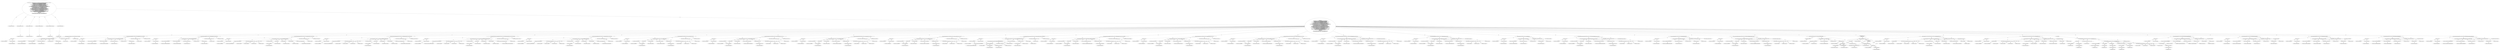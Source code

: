 digraph "Configuration#?,Properties,PrintStream" {
0 [label="2:CtVirtualElement@Configuration" shape=ellipse]
1 [label="2:CtParameterImpl@Properties aProps" shape=ellipse]
2 [label="2:CtTypeReferenceImpl@Properties" shape=ellipse]
3 [label="2:CtParameterImpl@PrintStream aLog" shape=ellipse]
4 [label="2:CtTypeReferenceImpl@PrintStream" shape=ellipse]
5 [label="3:CtTypeReferenceImpl@RESyntaxException" shape=ellipse]
6 [label="3:CtPackageReferenceImpl@" shape=ellipse]
7 [label="3:CtTypeReferenceImpl@FileNotFoundException" shape=ellipse]
8 [label="3:CtPackageReferenceImpl@" shape=ellipse]
9 [label="3:CtTypeReferenceImpl@IOException" shape=ellipse]
10 [label="3:CtPackageReferenceImpl@" shape=ellipse]
11 [label="4:CtExecutableReferenceImpl@setParamPat(<unknown>)" shape=ellipse]
12 [label="4:CtTypeReferenceImpl@null" shape=ellipse]
13 [label="4:CtVirtualElement@setParamPat" shape=ellipse]
14 [label="4:CtTypeAccessImpl@PlaceHold" shape=ellipse]
15 [label="4:CtTypeReferenceImpl@PlaceHold" shape=ellipse]
16 [label="4:CtThisAccessImpl@" shape=ellipse]
17 [label="4:CtTypeReferenceImpl@PlaceHold" shape=ellipse]
18 [label="4:CtExecutableReferenceImpl@getProperty()" shape=ellipse]
19 [label="4:CtTypeReferenceImpl@Properties" shape=ellipse]
20 [label="4:CtVirtualElement@getProperty" shape=ellipse]
21 [label="4:CtVariableReadImpl@aProps" shape=ellipse]
22 [label="4:CtParameterReferenceImpl@aProps" shape=ellipse]
23 [label="4:CtTypeAccessImpl@PARAMETER_PATTERN_PROP" shape=ellipse]
24 [label="4:CtTypeReferenceImpl@PARAMETER_PATTERN_PROP" shape=ellipse]
25 [label="4:CtTypeAccessImpl@PARAMETER_PATTERN" shape=ellipse]
26 [label="4:CtTypeReferenceImpl@PARAMETER_PATTERN" shape=ellipse]
27 [label="4:CtInvocationImpl@aProps.getProperty(PARAMETER_PATTERN_PROP, PARAMETER_PATTERN)" shape=ellipse]
28 [label="4:CtInvocationImpl@setParamPat(aProps.getProperty(PARAMETER_PATTERN_PROP, PARAMETER_PATTERN))" shape=ellipse]
29 [label="5:CtExecutableReferenceImpl@setStaticPat(<unknown>)" shape=ellipse]
30 [label="5:CtTypeReferenceImpl@null" shape=ellipse]
31 [label="5:CtVirtualElement@setStaticPat" shape=ellipse]
32 [label="5:CtTypeAccessImpl@PlaceHold" shape=ellipse]
33 [label="5:CtTypeReferenceImpl@PlaceHold" shape=ellipse]
34 [label="5:CtThisAccessImpl@" shape=ellipse]
35 [label="5:CtTypeReferenceImpl@PlaceHold" shape=ellipse]
36 [label="5:CtExecutableReferenceImpl@getProperty()" shape=ellipse]
37 [label="5:CtTypeReferenceImpl@Properties" shape=ellipse]
38 [label="5:CtVirtualElement@getProperty" shape=ellipse]
39 [label="5:CtVariableReadImpl@aProps" shape=ellipse]
40 [label="5:CtParameterReferenceImpl@aProps" shape=ellipse]
41 [label="5:CtTypeAccessImpl@STATIC_PATTERN_PROP" shape=ellipse]
42 [label="5:CtTypeReferenceImpl@STATIC_PATTERN_PROP" shape=ellipse]
43 [label="5:CtTypeAccessImpl@STATIC_PATTERN" shape=ellipse]
44 [label="5:CtTypeReferenceImpl@STATIC_PATTERN" shape=ellipse]
45 [label="5:CtInvocationImpl@aProps.getProperty(STATIC_PATTERN_PROP, STATIC_PATTERN)" shape=ellipse]
46 [label="5:CtInvocationImpl@setStaticPat(aProps.getProperty(STATIC_PATTERN_PROP, STATIC_PATTERN))" shape=ellipse]
47 [label="6:CtExecutableReferenceImpl@setStaticFinalPat(<unknown>)" shape=ellipse]
48 [label="6:CtTypeReferenceImpl@null" shape=ellipse]
49 [label="6:CtVirtualElement@setStaticFinalPat" shape=ellipse]
50 [label="6:CtTypeAccessImpl@PlaceHold" shape=ellipse]
51 [label="6:CtTypeReferenceImpl@PlaceHold" shape=ellipse]
52 [label="6:CtThisAccessImpl@" shape=ellipse]
53 [label="6:CtTypeReferenceImpl@PlaceHold" shape=ellipse]
54 [label="6:CtExecutableReferenceImpl@getProperty()" shape=ellipse]
55 [label="6:CtTypeReferenceImpl@Properties" shape=ellipse]
56 [label="6:CtVirtualElement@getProperty" shape=ellipse]
57 [label="6:CtVariableReadImpl@aProps" shape=ellipse]
58 [label="6:CtParameterReferenceImpl@aProps" shape=ellipse]
59 [label="6:CtTypeAccessImpl@CONST_PATTERN_PROP" shape=ellipse]
60 [label="6:CtTypeReferenceImpl@CONST_PATTERN_PROP" shape=ellipse]
61 [label="6:CtTypeAccessImpl@CONST_PATTERN" shape=ellipse]
62 [label="6:CtTypeReferenceImpl@CONST_PATTERN" shape=ellipse]
63 [label="6:CtInvocationImpl@aProps.getProperty(CONST_PATTERN_PROP, CONST_PATTERN)" shape=ellipse]
64 [label="6:CtInvocationImpl@setStaticFinalPat(aProps.getProperty(CONST_PATTERN_PROP, CONST_PATTERN))" shape=ellipse]
65 [label="7:CtExecutableReferenceImpl@setMemberPat(<unknown>)" shape=ellipse]
66 [label="7:CtTypeReferenceImpl@null" shape=ellipse]
67 [label="7:CtVirtualElement@setMemberPat" shape=ellipse]
68 [label="7:CtTypeAccessImpl@PlaceHold" shape=ellipse]
69 [label="7:CtTypeReferenceImpl@PlaceHold" shape=ellipse]
70 [label="7:CtThisAccessImpl@" shape=ellipse]
71 [label="7:CtTypeReferenceImpl@PlaceHold" shape=ellipse]
72 [label="7:CtExecutableReferenceImpl@getProperty()" shape=ellipse]
73 [label="7:CtTypeReferenceImpl@Properties" shape=ellipse]
74 [label="7:CtVirtualElement@getProperty" shape=ellipse]
75 [label="7:CtVariableReadImpl@aProps" shape=ellipse]
76 [label="7:CtParameterReferenceImpl@aProps" shape=ellipse]
77 [label="7:CtTypeAccessImpl@MEMBER_PATTERN_PROP" shape=ellipse]
78 [label="7:CtTypeReferenceImpl@MEMBER_PATTERN_PROP" shape=ellipse]
79 [label="7:CtTypeAccessImpl@MEMBER_PATTERN" shape=ellipse]
80 [label="7:CtTypeReferenceImpl@MEMBER_PATTERN" shape=ellipse]
81 [label="7:CtInvocationImpl@aProps.getProperty(MEMBER_PATTERN_PROP, MEMBER_PATTERN)" shape=ellipse]
82 [label="7:CtInvocationImpl@setMemberPat(aProps.getProperty(MEMBER_PATTERN_PROP, MEMBER_PATTERN))" shape=ellipse]
83 [label="8:CtExecutableReferenceImpl@setPublicMemberPat(<unknown>)" shape=ellipse]
84 [label="8:CtTypeReferenceImpl@null" shape=ellipse]
85 [label="8:CtVirtualElement@setPublicMemberPat" shape=ellipse]
86 [label="8:CtTypeAccessImpl@PlaceHold" shape=ellipse]
87 [label="8:CtTypeReferenceImpl@PlaceHold" shape=ellipse]
88 [label="8:CtThisAccessImpl@" shape=ellipse]
89 [label="8:CtTypeReferenceImpl@PlaceHold" shape=ellipse]
90 [label="8:CtExecutableReferenceImpl@getProperty()" shape=ellipse]
91 [label="8:CtTypeReferenceImpl@Properties" shape=ellipse]
92 [label="8:CtVirtualElement@getProperty" shape=ellipse]
93 [label="8:CtVariableReadImpl@aProps" shape=ellipse]
94 [label="8:CtParameterReferenceImpl@aProps" shape=ellipse]
95 [label="8:CtTypeAccessImpl@PUBLIC_MEMBER_PATTERN_PROP" shape=ellipse]
96 [label="8:CtTypeReferenceImpl@PUBLIC_MEMBER_PATTERN_PROP" shape=ellipse]
97 [label="8:CtTypeAccessImpl@PUBLIC_MEMBER_PATTERN" shape=ellipse]
98 [label="8:CtTypeReferenceImpl@PUBLIC_MEMBER_PATTERN" shape=ellipse]
99 [label="8:CtInvocationImpl@aProps.getProperty(PUBLIC_MEMBER_PATTERN_PROP, PUBLIC_MEMBER_PATTERN)" shape=ellipse]
100 [label="8:CtInvocationImpl@setPublicMemberPat(aProps.getProperty(PUBLIC_MEMBER_PATTERN_PROP, PUBLIC_MEMBER_PATTERN))" shape=ellipse]
101 [label="9:CtExecutableReferenceImpl@setTypePat(<unknown>)" shape=ellipse]
102 [label="9:CtTypeReferenceImpl@null" shape=ellipse]
103 [label="9:CtVirtualElement@setTypePat" shape=ellipse]
104 [label="9:CtTypeAccessImpl@PlaceHold" shape=ellipse]
105 [label="9:CtTypeReferenceImpl@PlaceHold" shape=ellipse]
106 [label="9:CtThisAccessImpl@" shape=ellipse]
107 [label="9:CtTypeReferenceImpl@PlaceHold" shape=ellipse]
108 [label="9:CtExecutableReferenceImpl@getProperty()" shape=ellipse]
109 [label="9:CtTypeReferenceImpl@Properties" shape=ellipse]
110 [label="9:CtVirtualElement@getProperty" shape=ellipse]
111 [label="9:CtVariableReadImpl@aProps" shape=ellipse]
112 [label="9:CtParameterReferenceImpl@aProps" shape=ellipse]
113 [label="9:CtTypeAccessImpl@TYPE_PATTERN_PROP" shape=ellipse]
114 [label="9:CtTypeReferenceImpl@TYPE_PATTERN_PROP" shape=ellipse]
115 [label="9:CtTypeAccessImpl@TYPE_PATTERN" shape=ellipse]
116 [label="9:CtTypeReferenceImpl@TYPE_PATTERN" shape=ellipse]
117 [label="9:CtInvocationImpl@aProps.getProperty(TYPE_PATTERN_PROP, TYPE_PATTERN)" shape=ellipse]
118 [label="9:CtInvocationImpl@setTypePat(aProps.getProperty(TYPE_PATTERN_PROP, TYPE_PATTERN))" shape=ellipse]
119 [label="10:CtExecutableReferenceImpl@setLocalVarPat(<unknown>)" shape=ellipse]
120 [label="10:CtTypeReferenceImpl@null" shape=ellipse]
121 [label="10:CtVirtualElement@setLocalVarPat" shape=ellipse]
122 [label="10:CtTypeAccessImpl@PlaceHold" shape=ellipse]
123 [label="10:CtTypeReferenceImpl@PlaceHold" shape=ellipse]
124 [label="10:CtThisAccessImpl@" shape=ellipse]
125 [label="10:CtTypeReferenceImpl@PlaceHold" shape=ellipse]
126 [label="10:CtExecutableReferenceImpl@getProperty()" shape=ellipse]
127 [label="10:CtTypeReferenceImpl@Properties" shape=ellipse]
128 [label="10:CtVirtualElement@getProperty" shape=ellipse]
129 [label="10:CtVariableReadImpl@aProps" shape=ellipse]
130 [label="10:CtParameterReferenceImpl@aProps" shape=ellipse]
131 [label="10:CtTypeAccessImpl@LOCAL_VAR_PATTERN_PROP" shape=ellipse]
132 [label="10:CtTypeReferenceImpl@LOCAL_VAR_PATTERN_PROP" shape=ellipse]
133 [label="10:CtTypeAccessImpl@LOCAL_VAR_PATTERN" shape=ellipse]
134 [label="10:CtTypeReferenceImpl@LOCAL_VAR_PATTERN" shape=ellipse]
135 [label="10:CtInvocationImpl@aProps.getProperty(LOCAL_VAR_PATTERN_PROP, LOCAL_VAR_PATTERN)" shape=ellipse]
136 [label="10:CtInvocationImpl@setLocalVarPat(aProps.getProperty(LOCAL_VAR_PATTERN_PROP, LOCAL_VAR_PATTERN))" shape=ellipse]
137 [label="11:CtExecutableReferenceImpl@setMethodPat(<unknown>)" shape=ellipse]
138 [label="11:CtTypeReferenceImpl@null" shape=ellipse]
139 [label="11:CtVirtualElement@setMethodPat" shape=ellipse]
140 [label="11:CtTypeAccessImpl@PlaceHold" shape=ellipse]
141 [label="11:CtTypeReferenceImpl@PlaceHold" shape=ellipse]
142 [label="11:CtThisAccessImpl@" shape=ellipse]
143 [label="11:CtTypeReferenceImpl@PlaceHold" shape=ellipse]
144 [label="11:CtExecutableReferenceImpl@getProperty()" shape=ellipse]
145 [label="11:CtTypeReferenceImpl@Properties" shape=ellipse]
146 [label="11:CtVirtualElement@getProperty" shape=ellipse]
147 [label="11:CtVariableReadImpl@aProps" shape=ellipse]
148 [label="11:CtParameterReferenceImpl@aProps" shape=ellipse]
149 [label="11:CtTypeAccessImpl@METHOD_PATTERN_PROP" shape=ellipse]
150 [label="11:CtTypeReferenceImpl@METHOD_PATTERN_PROP" shape=ellipse]
151 [label="11:CtTypeAccessImpl@METHOD_PATTERN" shape=ellipse]
152 [label="11:CtTypeReferenceImpl@METHOD_PATTERN" shape=ellipse]
153 [label="11:CtInvocationImpl@aProps.getProperty(METHOD_PATTERN_PROP, METHOD_PATTERN)" shape=ellipse]
154 [label="11:CtInvocationImpl@setMethodPat(aProps.getProperty(METHOD_PATTERN_PROP, METHOD_PATTERN))" shape=ellipse]
155 [label="12:CtExecutableReferenceImpl@setMaxLineLength(<unknown>)" shape=ellipse]
156 [label="12:CtTypeReferenceImpl@null" shape=ellipse]
157 [label="12:CtVirtualElement@setMaxLineLength" shape=ellipse]
158 [label="12:CtTypeAccessImpl@PlaceHold" shape=ellipse]
159 [label="12:CtTypeReferenceImpl@PlaceHold" shape=ellipse]
160 [label="12:CtThisAccessImpl@" shape=ellipse]
161 [label="12:CtTypeReferenceImpl@PlaceHold" shape=ellipse]
162 [label="12:CtExecutableReferenceImpl@getIntProperty(<unknown>,<unknown>,<unknown>,<unknown>)" shape=ellipse]
163 [label="12:CtTypeReferenceImpl@null" shape=ellipse]
164 [label="12:CtTypeReferenceImpl@null" shape=ellipse]
165 [label="12:CtTypeReferenceImpl@null" shape=ellipse]
166 [label="12:CtTypeReferenceImpl@null" shape=ellipse]
167 [label="12:CtVirtualElement@getIntProperty" shape=ellipse]
168 [label="12:CtTypeAccessImpl@PlaceHold" shape=ellipse]
169 [label="12:CtTypeReferenceImpl@PlaceHold" shape=ellipse]
170 [label="12:CtThisAccessImpl@" shape=ellipse]
171 [label="12:CtTypeReferenceImpl@PlaceHold" shape=ellipse]
172 [label="12:CtVariableReadImpl@aProps" shape=ellipse]
173 [label="12:CtParameterReferenceImpl@aProps" shape=ellipse]
174 [label="12:CtVariableReadImpl@aLog" shape=ellipse]
175 [label="12:CtParameterReferenceImpl@aLog" shape=ellipse]
176 [label="12:CtTypeAccessImpl@MAX_LINE_LENGTH_PROP" shape=ellipse]
177 [label="12:CtTypeReferenceImpl@MAX_LINE_LENGTH_PROP" shape=ellipse]
178 [label="12:CtTypeAccessImpl@MAX_LINE_LENGTH" shape=ellipse]
179 [label="12:CtTypeReferenceImpl@MAX_LINE_LENGTH" shape=ellipse]
180 [label="12:CtInvocationImpl@getIntProperty(aProps, aLog, MAX_LINE_LENGTH_PROP, MAX_LINE_LENGTH)" shape=ellipse]
181 [label="12:CtInvocationImpl@setMaxLineLength(getIntProperty(aProps, aLog, MAX_LINE_LENGTH_PROP, MAX_LINE_LENGTH))" shape=ellipse]
182 [label="13:CtExecutableReferenceImpl@setMaxMethodLength(<unknown>)" shape=ellipse]
183 [label="13:CtTypeReferenceImpl@null" shape=ellipse]
184 [label="13:CtVirtualElement@setMaxMethodLength" shape=ellipse]
185 [label="13:CtTypeAccessImpl@PlaceHold" shape=ellipse]
186 [label="13:CtTypeReferenceImpl@PlaceHold" shape=ellipse]
187 [label="13:CtThisAccessImpl@" shape=ellipse]
188 [label="13:CtTypeReferenceImpl@PlaceHold" shape=ellipse]
189 [label="13:CtExecutableReferenceImpl@getIntProperty(<unknown>,<unknown>,<unknown>,<unknown>)" shape=ellipse]
190 [label="13:CtTypeReferenceImpl@null" shape=ellipse]
191 [label="13:CtTypeReferenceImpl@null" shape=ellipse]
192 [label="13:CtTypeReferenceImpl@null" shape=ellipse]
193 [label="13:CtTypeReferenceImpl@null" shape=ellipse]
194 [label="13:CtVirtualElement@getIntProperty" shape=ellipse]
195 [label="13:CtTypeAccessImpl@PlaceHold" shape=ellipse]
196 [label="13:CtTypeReferenceImpl@PlaceHold" shape=ellipse]
197 [label="13:CtThisAccessImpl@" shape=ellipse]
198 [label="13:CtTypeReferenceImpl@PlaceHold" shape=ellipse]
199 [label="13:CtVariableReadImpl@aProps" shape=ellipse]
200 [label="13:CtParameterReferenceImpl@aProps" shape=ellipse]
201 [label="13:CtVariableReadImpl@aLog" shape=ellipse]
202 [label="13:CtParameterReferenceImpl@aLog" shape=ellipse]
203 [label="13:CtTypeAccessImpl@MAX_METHOD_LENGTH_PROP" shape=ellipse]
204 [label="13:CtTypeReferenceImpl@MAX_METHOD_LENGTH_PROP" shape=ellipse]
205 [label="13:CtTypeAccessImpl@MAX_METHOD_LENGTH" shape=ellipse]
206 [label="13:CtTypeReferenceImpl@MAX_METHOD_LENGTH" shape=ellipse]
207 [label="13:CtInvocationImpl@getIntProperty(aProps, aLog, MAX_METHOD_LENGTH_PROP, MAX_METHOD_LENGTH)" shape=ellipse]
208 [label="13:CtInvocationImpl@setMaxMethodLength(getIntProperty(aProps, aLog, MAX_METHOD_LENGTH_PROP, MAX_METHOD_LENGTH))" shape=ellipse]
209 [label="14:CtExecutableReferenceImpl@setMaxConstructorLength(<unknown>)" shape=ellipse]
210 [label="14:CtTypeReferenceImpl@null" shape=ellipse]
211 [label="14:CtVirtualElement@setMaxConstructorLength" shape=ellipse]
212 [label="14:CtTypeAccessImpl@PlaceHold" shape=ellipse]
213 [label="14:CtTypeReferenceImpl@PlaceHold" shape=ellipse]
214 [label="14:CtThisAccessImpl@" shape=ellipse]
215 [label="14:CtTypeReferenceImpl@PlaceHold" shape=ellipse]
216 [label="15:CtExecutableReferenceImpl@getIntProperty(<unknown>,<unknown>,<unknown>,<unknown>)" shape=ellipse]
217 [label="15:CtTypeReferenceImpl@null" shape=ellipse]
218 [label="15:CtTypeReferenceImpl@null" shape=ellipse]
219 [label="15:CtTypeReferenceImpl@null" shape=ellipse]
220 [label="15:CtTypeReferenceImpl@null" shape=ellipse]
221 [label="15:CtVirtualElement@getIntProperty" shape=ellipse]
222 [label="15:CtTypeAccessImpl@PlaceHold" shape=ellipse]
223 [label="15:CtTypeReferenceImpl@PlaceHold" shape=ellipse]
224 [label="15:CtThisAccessImpl@" shape=ellipse]
225 [label="15:CtTypeReferenceImpl@PlaceHold" shape=ellipse]
226 [label="15:CtVariableReadImpl@aProps" shape=ellipse]
227 [label="15:CtParameterReferenceImpl@aProps" shape=ellipse]
228 [label="15:CtVariableReadImpl@aLog" shape=ellipse]
229 [label="15:CtParameterReferenceImpl@aLog" shape=ellipse]
230 [label="15:CtTypeAccessImpl@MAX_CONSTRUCTOR_LENGTH_PROP" shape=ellipse]
231 [label="15:CtTypeReferenceImpl@MAX_CONSTRUCTOR_LENGTH_PROP" shape=ellipse]
232 [label="15:CtTypeAccessImpl@MAX_CONSTRUCTOR_LENGTH" shape=ellipse]
233 [label="15:CtTypeReferenceImpl@MAX_CONSTRUCTOR_LENGTH" shape=ellipse]
234 [label="15:CtInvocationImpl@getIntProperty(aProps, aLog, MAX_CONSTRUCTOR_LENGTH_PROP, MAX_CONSTRUCTOR_LENGTH)" shape=ellipse]
235 [label="14:CtInvocationImpl@setMaxConstructorLength(getIntProperty(aProps, aLog, MAX_CONSTRUCTOR_LENGTH_PROP, MAX_CONSTRUCTOR_LENGTH))" shape=ellipse]
236 [label="16:CtExecutableReferenceImpl@setMaxFileLength(<unknown>)" shape=ellipse]
237 [label="16:CtTypeReferenceImpl@null" shape=ellipse]
238 [label="16:CtVirtualElement@setMaxFileLength" shape=ellipse]
239 [label="16:CtTypeAccessImpl@PlaceHold" shape=ellipse]
240 [label="16:CtTypeReferenceImpl@PlaceHold" shape=ellipse]
241 [label="16:CtThisAccessImpl@" shape=ellipse]
242 [label="16:CtTypeReferenceImpl@PlaceHold" shape=ellipse]
243 [label="16:CtExecutableReferenceImpl@getIntProperty(<unknown>,<unknown>,<unknown>,<unknown>)" shape=ellipse]
244 [label="16:CtTypeReferenceImpl@null" shape=ellipse]
245 [label="16:CtTypeReferenceImpl@null" shape=ellipse]
246 [label="16:CtTypeReferenceImpl@null" shape=ellipse]
247 [label="16:CtTypeReferenceImpl@null" shape=ellipse]
248 [label="16:CtVirtualElement@getIntProperty" shape=ellipse]
249 [label="16:CtTypeAccessImpl@PlaceHold" shape=ellipse]
250 [label="16:CtTypeReferenceImpl@PlaceHold" shape=ellipse]
251 [label="16:CtThisAccessImpl@" shape=ellipse]
252 [label="16:CtTypeReferenceImpl@PlaceHold" shape=ellipse]
253 [label="16:CtVariableReadImpl@aProps" shape=ellipse]
254 [label="16:CtParameterReferenceImpl@aProps" shape=ellipse]
255 [label="16:CtVariableReadImpl@aLog" shape=ellipse]
256 [label="16:CtParameterReferenceImpl@aLog" shape=ellipse]
257 [label="16:CtTypeAccessImpl@MAX_FILE_LENGTH_PROP" shape=ellipse]
258 [label="16:CtTypeReferenceImpl@MAX_FILE_LENGTH_PROP" shape=ellipse]
259 [label="16:CtTypeAccessImpl@MAX_FILE_LENGTH" shape=ellipse]
260 [label="16:CtTypeReferenceImpl@MAX_FILE_LENGTH" shape=ellipse]
261 [label="16:CtInvocationImpl@getIntProperty(aProps, aLog, MAX_FILE_LENGTH_PROP, MAX_FILE_LENGTH)" shape=ellipse]
262 [label="16:CtInvocationImpl@setMaxFileLength(getIntProperty(aProps, aLog, MAX_FILE_LENGTH_PROP, MAX_FILE_LENGTH))" shape=ellipse]
263 [label="17:CtExecutableReferenceImpl@setAllowTabs(<unknown>)" shape=ellipse]
264 [label="17:CtTypeReferenceImpl@null" shape=ellipse]
265 [label="17:CtVirtualElement@setAllowTabs" shape=ellipse]
266 [label="17:CtTypeAccessImpl@PlaceHold" shape=ellipse]
267 [label="17:CtTypeReferenceImpl@PlaceHold" shape=ellipse]
268 [label="17:CtThisAccessImpl@" shape=ellipse]
269 [label="17:CtTypeReferenceImpl@PlaceHold" shape=ellipse]
270 [label="17:CtExecutableReferenceImpl@getBooleanProperty(<unknown>,<unknown>,<unknown>)" shape=ellipse]
271 [label="17:CtTypeReferenceImpl@null" shape=ellipse]
272 [label="17:CtTypeReferenceImpl@null" shape=ellipse]
273 [label="17:CtTypeReferenceImpl@null" shape=ellipse]
274 [label="17:CtVirtualElement@getBooleanProperty" shape=ellipse]
275 [label="17:CtTypeAccessImpl@PlaceHold" shape=ellipse]
276 [label="17:CtTypeReferenceImpl@PlaceHold" shape=ellipse]
277 [label="17:CtThisAccessImpl@" shape=ellipse]
278 [label="17:CtTypeReferenceImpl@PlaceHold" shape=ellipse]
279 [label="17:CtVariableReadImpl@aProps" shape=ellipse]
280 [label="17:CtParameterReferenceImpl@aProps" shape=ellipse]
281 [label="17:CtTypeAccessImpl@ALLOW_TABS_PROP" shape=ellipse]
282 [label="17:CtTypeReferenceImpl@ALLOW_TABS_PROP" shape=ellipse]
283 [label="17:CtFieldReferenceImpl@mAllowTabs" shape=ellipse]
284 [label="17:CtTypeReferenceImpl@PlaceHold" shape=ellipse]
285 [label="17:CtFieldReadImpl@mAllowTabs" shape=ellipse]
286 [label="17:CtInvocationImpl@getBooleanProperty(aProps, ALLOW_TABS_PROP, mAllowTabs)" shape=ellipse]
287 [label="17:CtInvocationImpl@setAllowTabs(getBooleanProperty(aProps, ALLOW_TABS_PROP, mAllowTabs))" shape=ellipse]
288 [label="18:CtExecutableReferenceImpl@setAllowProtected(<unknown>)" shape=ellipse]
289 [label="18:CtTypeReferenceImpl@null" shape=ellipse]
290 [label="18:CtVirtualElement@setAllowProtected" shape=ellipse]
291 [label="18:CtTypeAccessImpl@PlaceHold" shape=ellipse]
292 [label="18:CtTypeReferenceImpl@PlaceHold" shape=ellipse]
293 [label="18:CtThisAccessImpl@" shape=ellipse]
294 [label="18:CtTypeReferenceImpl@PlaceHold" shape=ellipse]
295 [label="18:CtExecutableReferenceImpl@getBooleanProperty(<unknown>,<unknown>,<unknown>)" shape=ellipse]
296 [label="18:CtTypeReferenceImpl@null" shape=ellipse]
297 [label="18:CtTypeReferenceImpl@null" shape=ellipse]
298 [label="18:CtTypeReferenceImpl@null" shape=ellipse]
299 [label="18:CtVirtualElement@getBooleanProperty" shape=ellipse]
300 [label="18:CtTypeAccessImpl@PlaceHold" shape=ellipse]
301 [label="18:CtTypeReferenceImpl@PlaceHold" shape=ellipse]
302 [label="18:CtThisAccessImpl@" shape=ellipse]
303 [label="18:CtTypeReferenceImpl@PlaceHold" shape=ellipse]
304 [label="18:CtVariableReadImpl@aProps" shape=ellipse]
305 [label="18:CtParameterReferenceImpl@aProps" shape=ellipse]
306 [label="18:CtTypeAccessImpl@ALLOW_PROTECTED_PROP" shape=ellipse]
307 [label="18:CtTypeReferenceImpl@ALLOW_PROTECTED_PROP" shape=ellipse]
308 [label="18:CtFieldReferenceImpl@mAllowProtected" shape=ellipse]
309 [label="18:CtTypeReferenceImpl@PlaceHold" shape=ellipse]
310 [label="18:CtFieldReadImpl@mAllowProtected" shape=ellipse]
311 [label="18:CtInvocationImpl@getBooleanProperty(aProps, ALLOW_PROTECTED_PROP, mAllowProtected)" shape=ellipse]
312 [label="18:CtInvocationImpl@setAllowProtected(getBooleanProperty(aProps, ALLOW_PROTECTED_PROP, mAllowProtected))" shape=ellipse]
313 [label="19:CtExecutableReferenceImpl@setAllowPackage(<unknown>)" shape=ellipse]
314 [label="19:CtTypeReferenceImpl@null" shape=ellipse]
315 [label="19:CtVirtualElement@setAllowPackage" shape=ellipse]
316 [label="19:CtTypeAccessImpl@PlaceHold" shape=ellipse]
317 [label="19:CtTypeReferenceImpl@PlaceHold" shape=ellipse]
318 [label="19:CtThisAccessImpl@" shape=ellipse]
319 [label="19:CtTypeReferenceImpl@PlaceHold" shape=ellipse]
320 [label="19:CtExecutableReferenceImpl@getBooleanProperty(<unknown>,<unknown>,<unknown>)" shape=ellipse]
321 [label="19:CtTypeReferenceImpl@null" shape=ellipse]
322 [label="19:CtTypeReferenceImpl@null" shape=ellipse]
323 [label="19:CtTypeReferenceImpl@null" shape=ellipse]
324 [label="19:CtVirtualElement@getBooleanProperty" shape=ellipse]
325 [label="19:CtTypeAccessImpl@PlaceHold" shape=ellipse]
326 [label="19:CtTypeReferenceImpl@PlaceHold" shape=ellipse]
327 [label="19:CtThisAccessImpl@" shape=ellipse]
328 [label="19:CtTypeReferenceImpl@PlaceHold" shape=ellipse]
329 [label="19:CtVariableReadImpl@aProps" shape=ellipse]
330 [label="19:CtParameterReferenceImpl@aProps" shape=ellipse]
331 [label="19:CtTypeAccessImpl@ALLOW_PACKAGE_PROP" shape=ellipse]
332 [label="19:CtTypeReferenceImpl@ALLOW_PACKAGE_PROP" shape=ellipse]
333 [label="19:CtFieldReferenceImpl@mAllowPackage" shape=ellipse]
334 [label="19:CtTypeReferenceImpl@PlaceHold" shape=ellipse]
335 [label="19:CtFieldReadImpl@mAllowPackage" shape=ellipse]
336 [label="19:CtInvocationImpl@getBooleanProperty(aProps, ALLOW_PACKAGE_PROP, mAllowPackage)" shape=ellipse]
337 [label="19:CtInvocationImpl@setAllowPackage(getBooleanProperty(aProps, ALLOW_PACKAGE_PROP, mAllowPackage))" shape=ellipse]
338 [label="20:CtExecutableReferenceImpl@setAllowNoAuthor(<unknown>)" shape=ellipse]
339 [label="20:CtTypeReferenceImpl@null" shape=ellipse]
340 [label="20:CtVirtualElement@setAllowNoAuthor" shape=ellipse]
341 [label="20:CtTypeAccessImpl@PlaceHold" shape=ellipse]
342 [label="20:CtTypeReferenceImpl@PlaceHold" shape=ellipse]
343 [label="20:CtThisAccessImpl@" shape=ellipse]
344 [label="20:CtTypeReferenceImpl@PlaceHold" shape=ellipse]
345 [label="20:CtExecutableReferenceImpl@getBooleanProperty(<unknown>,<unknown>,<unknown>)" shape=ellipse]
346 [label="20:CtTypeReferenceImpl@null" shape=ellipse]
347 [label="20:CtTypeReferenceImpl@null" shape=ellipse]
348 [label="20:CtTypeReferenceImpl@null" shape=ellipse]
349 [label="20:CtVirtualElement@getBooleanProperty" shape=ellipse]
350 [label="20:CtTypeAccessImpl@PlaceHold" shape=ellipse]
351 [label="20:CtTypeReferenceImpl@PlaceHold" shape=ellipse]
352 [label="20:CtThisAccessImpl@" shape=ellipse]
353 [label="20:CtTypeReferenceImpl@PlaceHold" shape=ellipse]
354 [label="20:CtVariableReadImpl@aProps" shape=ellipse]
355 [label="20:CtParameterReferenceImpl@aProps" shape=ellipse]
356 [label="20:CtTypeAccessImpl@ALLOW_NO_AUTHOR_PROP" shape=ellipse]
357 [label="20:CtTypeReferenceImpl@ALLOW_NO_AUTHOR_PROP" shape=ellipse]
358 [label="20:CtFieldReferenceImpl@mAllowNoAuthor" shape=ellipse]
359 [label="20:CtTypeReferenceImpl@PlaceHold" shape=ellipse]
360 [label="20:CtFieldReadImpl@mAllowNoAuthor" shape=ellipse]
361 [label="20:CtInvocationImpl@getBooleanProperty(aProps, ALLOW_NO_AUTHOR_PROP, mAllowNoAuthor)" shape=ellipse]
362 [label="20:CtInvocationImpl@setAllowNoAuthor(getBooleanProperty(aProps, ALLOW_NO_AUTHOR_PROP, mAllowNoAuthor))" shape=ellipse]
363 [label="21:CtExecutableReferenceImpl@setJavadocScope(<unknown>)" shape=ellipse]
364 [label="21:CtTypeReferenceImpl@null" shape=ellipse]
365 [label="21:CtVirtualElement@setJavadocScope" shape=ellipse]
366 [label="21:CtTypeAccessImpl@PlaceHold" shape=ellipse]
367 [label="21:CtTypeReferenceImpl@PlaceHold" shape=ellipse]
368 [label="21:CtThisAccessImpl@" shape=ellipse]
369 [label="21:CtTypeReferenceImpl@PlaceHold" shape=ellipse]
370 [label="22:CtExecutableReferenceImpl@getInstance()" shape=ellipse]
371 [label="22:CtTypeReferenceImpl@Scope" shape=ellipse]
372 [label="22:CtVirtualElement@getInstance" shape=ellipse]
373 [label="22:CtTypeAccessImpl@Scope" shape=ellipse]
374 [label="22:CtTypeReferenceImpl@Scope" shape=ellipse]
375 [label="22:CtExecutableReferenceImpl@getProperty()" shape=ellipse]
376 [label="22:CtTypeReferenceImpl@Properties" shape=ellipse]
377 [label="22:CtVirtualElement@getProperty" shape=ellipse]
378 [label="22:CtVariableReadImpl@aProps" shape=ellipse]
379 [label="22:CtParameterReferenceImpl@aProps" shape=ellipse]
380 [label="22:CtTypeAccessImpl@JAVADOC_CHECKSCOPE_PROP" shape=ellipse]
381 [label="22:CtTypeReferenceImpl@JAVADOC_CHECKSCOPE_PROP" shape=ellipse]
382 [label="22:CtExecutableReferenceImpl@getName()" shape=ellipse]
383 [label="22:CtTypeReferenceImpl@PRIVATE" shape=ellipse]
384 [label="22:CtVirtualElement@getName" shape=ellipse]
385 [label="22:CtTypeAccessImpl@PRIVATE" shape=ellipse]
386 [label="22:CtTypeReferenceImpl@PRIVATE" shape=ellipse]
387 [label="22:CtInvocationImpl@PRIVATE.getName()" shape=ellipse]
388 [label="22:CtInvocationImpl@aProps.getProperty(JAVADOC_CHECKSCOPE_PROP, PRIVATE.getName())" shape=ellipse]
389 [label="22:CtInvocationImpl@Scope.getInstance(aProps.getProperty(JAVADOC_CHECKSCOPE_PROP, PRIVATE.getName()))" shape=ellipse]
390 [label="21:CtInvocationImpl@setJavadocScope(Scope.getInstance(aProps.getProperty(JAVADOC_CHECKSCOPE_PROP, PRIVATE.getName())))" shape=ellipse]
391 [label="23:CtExecutableReferenceImpl@setRequirePackageHtml(<unknown>)" shape=ellipse]
392 [label="23:CtTypeReferenceImpl@null" shape=ellipse]
393 [label="23:CtVirtualElement@setRequirePackageHtml" shape=ellipse]
394 [label="23:CtTypeAccessImpl@PlaceHold" shape=ellipse]
395 [label="23:CtTypeReferenceImpl@PlaceHold" shape=ellipse]
396 [label="23:CtThisAccessImpl@" shape=ellipse]
397 [label="23:CtTypeReferenceImpl@PlaceHold" shape=ellipse]
398 [label="24:CtExecutableReferenceImpl@getBooleanProperty(<unknown>,<unknown>,<unknown>)" shape=ellipse]
399 [label="24:CtTypeReferenceImpl@null" shape=ellipse]
400 [label="24:CtTypeReferenceImpl@null" shape=ellipse]
401 [label="24:CtTypeReferenceImpl@null" shape=ellipse]
402 [label="24:CtVirtualElement@getBooleanProperty" shape=ellipse]
403 [label="24:CtTypeAccessImpl@PlaceHold" shape=ellipse]
404 [label="24:CtTypeReferenceImpl@PlaceHold" shape=ellipse]
405 [label="24:CtThisAccessImpl@" shape=ellipse]
406 [label="24:CtTypeReferenceImpl@PlaceHold" shape=ellipse]
407 [label="24:CtVariableReadImpl@aProps" shape=ellipse]
408 [label="24:CtParameterReferenceImpl@aProps" shape=ellipse]
409 [label="24:CtTypeAccessImpl@REQUIRE_PACKAGE_HTML_PROP" shape=ellipse]
410 [label="24:CtTypeReferenceImpl@REQUIRE_PACKAGE_HTML_PROP" shape=ellipse]
411 [label="24:CtFieldReferenceImpl@mRequirePackageHtml" shape=ellipse]
412 [label="24:CtTypeReferenceImpl@PlaceHold" shape=ellipse]
413 [label="24:CtFieldReadImpl@mRequirePackageHtml" shape=ellipse]
414 [label="24:CtInvocationImpl@getBooleanProperty(aProps, REQUIRE_PACKAGE_HTML_PROP, mRequirePackageHtml)" shape=ellipse]
415 [label="23:CtInvocationImpl@setRequirePackageHtml(getBooleanProperty(aProps, REQUIRE_PACKAGE_HTML_PROP, mRequirePackageHtml))" shape=ellipse]
416 [label="25:CtExecutableReferenceImpl@setIgnoreImports(<unknown>)" shape=ellipse]
417 [label="25:CtTypeReferenceImpl@null" shape=ellipse]
418 [label="25:CtVirtualElement@setIgnoreImports" shape=ellipse]
419 [label="25:CtTypeAccessImpl@PlaceHold" shape=ellipse]
420 [label="25:CtTypeReferenceImpl@PlaceHold" shape=ellipse]
421 [label="25:CtThisAccessImpl@" shape=ellipse]
422 [label="25:CtTypeReferenceImpl@PlaceHold" shape=ellipse]
423 [label="25:CtExecutableReferenceImpl@getBooleanProperty(<unknown>,<unknown>,<unknown>)" shape=ellipse]
424 [label="25:CtTypeReferenceImpl@null" shape=ellipse]
425 [label="25:CtTypeReferenceImpl@null" shape=ellipse]
426 [label="25:CtTypeReferenceImpl@null" shape=ellipse]
427 [label="25:CtVirtualElement@getBooleanProperty" shape=ellipse]
428 [label="25:CtTypeAccessImpl@PlaceHold" shape=ellipse]
429 [label="25:CtTypeReferenceImpl@PlaceHold" shape=ellipse]
430 [label="25:CtThisAccessImpl@" shape=ellipse]
431 [label="25:CtTypeReferenceImpl@PlaceHold" shape=ellipse]
432 [label="25:CtVariableReadImpl@aProps" shape=ellipse]
433 [label="25:CtParameterReferenceImpl@aProps" shape=ellipse]
434 [label="25:CtTypeAccessImpl@IGNORE_IMPORTS_PROP" shape=ellipse]
435 [label="25:CtTypeReferenceImpl@IGNORE_IMPORTS_PROP" shape=ellipse]
436 [label="25:CtFieldReferenceImpl@mIgnoreImports" shape=ellipse]
437 [label="25:CtTypeReferenceImpl@PlaceHold" shape=ellipse]
438 [label="25:CtFieldReadImpl@mIgnoreImports" shape=ellipse]
439 [label="25:CtInvocationImpl@getBooleanProperty(aProps, IGNORE_IMPORTS_PROP, mIgnoreImports)" shape=ellipse]
440 [label="25:CtInvocationImpl@setIgnoreImports(getBooleanProperty(aProps, IGNORE_IMPORTS_PROP, mIgnoreImports))" shape=ellipse]
441 [label="26:CtExecutableReferenceImpl@setIgnoreWhitespace(<unknown>)" shape=ellipse]
442 [label="26:CtTypeReferenceImpl@null" shape=ellipse]
443 [label="26:CtVirtualElement@setIgnoreWhitespace" shape=ellipse]
444 [label="26:CtTypeAccessImpl@PlaceHold" shape=ellipse]
445 [label="26:CtTypeReferenceImpl@PlaceHold" shape=ellipse]
446 [label="26:CtThisAccessImpl@" shape=ellipse]
447 [label="26:CtTypeReferenceImpl@PlaceHold" shape=ellipse]
448 [label="26:CtExecutableReferenceImpl@getBooleanProperty(<unknown>,<unknown>,<unknown>)" shape=ellipse]
449 [label="26:CtTypeReferenceImpl@null" shape=ellipse]
450 [label="26:CtTypeReferenceImpl@null" shape=ellipse]
451 [label="26:CtTypeReferenceImpl@null" shape=ellipse]
452 [label="26:CtVirtualElement@getBooleanProperty" shape=ellipse]
453 [label="26:CtTypeAccessImpl@PlaceHold" shape=ellipse]
454 [label="26:CtTypeReferenceImpl@PlaceHold" shape=ellipse]
455 [label="26:CtThisAccessImpl@" shape=ellipse]
456 [label="26:CtTypeReferenceImpl@PlaceHold" shape=ellipse]
457 [label="26:CtVariableReadImpl@aProps" shape=ellipse]
458 [label="26:CtParameterReferenceImpl@aProps" shape=ellipse]
459 [label="26:CtTypeAccessImpl@IGNORE_WHITESPACE_PROP" shape=ellipse]
460 [label="26:CtTypeReferenceImpl@IGNORE_WHITESPACE_PROP" shape=ellipse]
461 [label="26:CtFieldReferenceImpl@mIgnoreWhitespace" shape=ellipse]
462 [label="26:CtTypeReferenceImpl@PlaceHold" shape=ellipse]
463 [label="26:CtFieldReadImpl@mIgnoreWhitespace" shape=ellipse]
464 [label="26:CtInvocationImpl@getBooleanProperty(aProps, IGNORE_WHITESPACE_PROP, mIgnoreWhitespace)" shape=ellipse]
465 [label="26:CtInvocationImpl@setIgnoreWhitespace(getBooleanProperty(aProps, IGNORE_WHITESPACE_PROP, mIgnoreWhitespace))" shape=ellipse]
466 [label="27:CtExecutableReferenceImpl@setIgnoreCastWhitespace(<unknown>)" shape=ellipse]
467 [label="27:CtTypeReferenceImpl@null" shape=ellipse]
468 [label="27:CtVirtualElement@setIgnoreCastWhitespace" shape=ellipse]
469 [label="27:CtTypeAccessImpl@PlaceHold" shape=ellipse]
470 [label="27:CtTypeReferenceImpl@PlaceHold" shape=ellipse]
471 [label="27:CtThisAccessImpl@" shape=ellipse]
472 [label="27:CtTypeReferenceImpl@PlaceHold" shape=ellipse]
473 [label="28:CtExecutableReferenceImpl@getBooleanProperty(<unknown>,<unknown>,<unknown>)" shape=ellipse]
474 [label="28:CtTypeReferenceImpl@null" shape=ellipse]
475 [label="28:CtTypeReferenceImpl@null" shape=ellipse]
476 [label="28:CtTypeReferenceImpl@null" shape=ellipse]
477 [label="28:CtVirtualElement@getBooleanProperty" shape=ellipse]
478 [label="28:CtTypeAccessImpl@PlaceHold" shape=ellipse]
479 [label="28:CtTypeReferenceImpl@PlaceHold" shape=ellipse]
480 [label="28:CtThisAccessImpl@" shape=ellipse]
481 [label="28:CtTypeReferenceImpl@PlaceHold" shape=ellipse]
482 [label="28:CtVariableReadImpl@aProps" shape=ellipse]
483 [label="28:CtParameterReferenceImpl@aProps" shape=ellipse]
484 [label="28:CtTypeAccessImpl@IGNORE_CAST_WHITESPACE_PROP" shape=ellipse]
485 [label="28:CtTypeReferenceImpl@IGNORE_CAST_WHITESPACE_PROP" shape=ellipse]
486 [label="28:CtFieldReferenceImpl@mIgnoreCastWhitespace" shape=ellipse]
487 [label="28:CtTypeReferenceImpl@PlaceHold" shape=ellipse]
488 [label="28:CtFieldReadImpl@mIgnoreCastWhitespace" shape=ellipse]
489 [label="28:CtInvocationImpl@getBooleanProperty(aProps, IGNORE_CAST_WHITESPACE_PROP, mIgnoreCastWhitespace)" shape=ellipse]
490 [label="27:CtInvocationImpl@setIgnoreCastWhitespace(getBooleanProperty(aProps, IGNORE_CAST_WHITESPACE_PROP, mIgnoreCastWhitespace))" shape=ellipse]
491 [label="29:CtExecutableReferenceImpl@setIgnoreBraces(<unknown>)" shape=ellipse]
492 [label="29:CtTypeReferenceImpl@null" shape=ellipse]
493 [label="29:CtVirtualElement@setIgnoreBraces" shape=ellipse]
494 [label="29:CtTypeAccessImpl@PlaceHold" shape=ellipse]
495 [label="29:CtTypeReferenceImpl@PlaceHold" shape=ellipse]
496 [label="29:CtThisAccessImpl@" shape=ellipse]
497 [label="29:CtTypeReferenceImpl@PlaceHold" shape=ellipse]
498 [label="29:CtExecutableReferenceImpl@getBooleanProperty(<unknown>,<unknown>,<unknown>)" shape=ellipse]
499 [label="29:CtTypeReferenceImpl@null" shape=ellipse]
500 [label="29:CtTypeReferenceImpl@null" shape=ellipse]
501 [label="29:CtTypeReferenceImpl@null" shape=ellipse]
502 [label="29:CtVirtualElement@getBooleanProperty" shape=ellipse]
503 [label="29:CtTypeAccessImpl@PlaceHold" shape=ellipse]
504 [label="29:CtTypeReferenceImpl@PlaceHold" shape=ellipse]
505 [label="29:CtThisAccessImpl@" shape=ellipse]
506 [label="29:CtTypeReferenceImpl@PlaceHold" shape=ellipse]
507 [label="29:CtVariableReadImpl@aProps" shape=ellipse]
508 [label="29:CtParameterReferenceImpl@aProps" shape=ellipse]
509 [label="29:CtTypeAccessImpl@IGNORE_BRACES_PROP" shape=ellipse]
510 [label="29:CtTypeReferenceImpl@IGNORE_BRACES_PROP" shape=ellipse]
511 [label="29:CtFieldReferenceImpl@mIgnoreBraces" shape=ellipse]
512 [label="29:CtTypeReferenceImpl@PlaceHold" shape=ellipse]
513 [label="29:CtFieldReadImpl@mIgnoreBraces" shape=ellipse]
514 [label="29:CtInvocationImpl@getBooleanProperty(aProps, IGNORE_BRACES_PROP, mIgnoreBraces)" shape=ellipse]
515 [label="29:CtInvocationImpl@setIgnoreBraces(getBooleanProperty(aProps, IGNORE_BRACES_PROP, mIgnoreBraces))" shape=ellipse]
516 [label="30:CtExecutableReferenceImpl@setCacheFile(<unknown>)" shape=ellipse]
517 [label="30:CtTypeReferenceImpl@null" shape=ellipse]
518 [label="30:CtVirtualElement@setCacheFile" shape=ellipse]
519 [label="30:CtTypeAccessImpl@PlaceHold" shape=ellipse]
520 [label="30:CtTypeReferenceImpl@PlaceHold" shape=ellipse]
521 [label="30:CtThisAccessImpl@" shape=ellipse]
522 [label="30:CtTypeReferenceImpl@PlaceHold" shape=ellipse]
523 [label="30:CtExecutableReferenceImpl@getProperty()" shape=ellipse]
524 [label="30:CtTypeReferenceImpl@Properties" shape=ellipse]
525 [label="30:CtVirtualElement@getProperty" shape=ellipse]
526 [label="30:CtVariableReadImpl@aProps" shape=ellipse]
527 [label="30:CtParameterReferenceImpl@aProps" shape=ellipse]
528 [label="30:CtTypeAccessImpl@CACHE_FILE_PROP" shape=ellipse]
529 [label="30:CtTypeReferenceImpl@CACHE_FILE_PROP" shape=ellipse]
530 [label="30:CtInvocationImpl@aProps.getProperty(CACHE_FILE_PROP)" shape=ellipse]
531 [label="30:CtInvocationImpl@setCacheFile(aProps.getProperty(CACHE_FILE_PROP))" shape=ellipse]
532 [label="31:CtExecutableReferenceImpl@setIgnoreImportLength(<unknown>)" shape=ellipse]
533 [label="31:CtTypeReferenceImpl@null" shape=ellipse]
534 [label="31:CtVirtualElement@setIgnoreImportLength" shape=ellipse]
535 [label="31:CtTypeAccessImpl@PlaceHold" shape=ellipse]
536 [label="31:CtTypeReferenceImpl@PlaceHold" shape=ellipse]
537 [label="31:CtThisAccessImpl@" shape=ellipse]
538 [label="31:CtTypeReferenceImpl@PlaceHold" shape=ellipse]
539 [label="32:CtExecutableReferenceImpl@getBooleanProperty(<unknown>,<unknown>,<unknown>)" shape=ellipse]
540 [label="32:CtTypeReferenceImpl@null" shape=ellipse]
541 [label="32:CtTypeReferenceImpl@null" shape=ellipse]
542 [label="32:CtTypeReferenceImpl@null" shape=ellipse]
543 [label="32:CtVirtualElement@getBooleanProperty" shape=ellipse]
544 [label="32:CtTypeAccessImpl@PlaceHold" shape=ellipse]
545 [label="32:CtTypeReferenceImpl@PlaceHold" shape=ellipse]
546 [label="32:CtThisAccessImpl@" shape=ellipse]
547 [label="32:CtTypeReferenceImpl@PlaceHold" shape=ellipse]
548 [label="32:CtVariableReadImpl@aProps" shape=ellipse]
549 [label="32:CtParameterReferenceImpl@aProps" shape=ellipse]
550 [label="32:CtTypeAccessImpl@IGNORE_IMPORT_LENGTH_PROP" shape=ellipse]
551 [label="32:CtTypeReferenceImpl@IGNORE_IMPORT_LENGTH_PROP" shape=ellipse]
552 [label="32:CtFieldReferenceImpl@mIgnoreImportLength" shape=ellipse]
553 [label="32:CtTypeReferenceImpl@PlaceHold" shape=ellipse]
554 [label="32:CtFieldReadImpl@mIgnoreImportLength" shape=ellipse]
555 [label="32:CtInvocationImpl@getBooleanProperty(aProps, IGNORE_IMPORT_LENGTH_PROP, mIgnoreImportLength)" shape=ellipse]
556 [label="31:CtInvocationImpl@setIgnoreImportLength(getBooleanProperty(aProps, IGNORE_IMPORT_LENGTH_PROP, mIgnoreImportLength))" shape=ellipse]
557 [label="33:CtExecutableReferenceImpl@setHeaderIgnoreLines(<unknown>)" shape=ellipse]
558 [label="33:CtTypeReferenceImpl@null" shape=ellipse]
559 [label="33:CtVirtualElement@setHeaderIgnoreLines" shape=ellipse]
560 [label="33:CtTypeAccessImpl@PlaceHold" shape=ellipse]
561 [label="33:CtTypeReferenceImpl@PlaceHold" shape=ellipse]
562 [label="33:CtThisAccessImpl@" shape=ellipse]
563 [label="33:CtTypeReferenceImpl@PlaceHold" shape=ellipse]
564 [label="33:CtExecutableReferenceImpl@getProperty()" shape=ellipse]
565 [label="33:CtTypeReferenceImpl@Properties" shape=ellipse]
566 [label="33:CtVirtualElement@getProperty" shape=ellipse]
567 [label="33:CtVariableReadImpl@aProps" shape=ellipse]
568 [label="33:CtParameterReferenceImpl@aProps" shape=ellipse]
569 [label="33:CtTypeAccessImpl@HEADER_IGNORE_LINE_PROP" shape=ellipse]
570 [label="33:CtTypeReferenceImpl@HEADER_IGNORE_LINE_PROP" shape=ellipse]
571 [label="33:CtInvocationImpl@aProps.getProperty(HEADER_IGNORE_LINE_PROP)" shape=ellipse]
572 [label="33:CtInvocationImpl@setHeaderIgnoreLines(aProps.getProperty(HEADER_IGNORE_LINE_PROP))" shape=ellipse]
573 [label="34:CtExecutableReferenceImpl@setHeaderLinesRegexp(<unknown>)" shape=ellipse]
574 [label="34:CtTypeReferenceImpl@null" shape=ellipse]
575 [label="34:CtVirtualElement@setHeaderLinesRegexp" shape=ellipse]
576 [label="34:CtTypeAccessImpl@PlaceHold" shape=ellipse]
577 [label="34:CtTypeReferenceImpl@PlaceHold" shape=ellipse]
578 [label="34:CtThisAccessImpl@" shape=ellipse]
579 [label="34:CtTypeReferenceImpl@PlaceHold" shape=ellipse]
580 [label="34:CtExecutableReferenceImpl@getBooleanProperty(<unknown>,<unknown>,<unknown>)" shape=ellipse]
581 [label="34:CtTypeReferenceImpl@null" shape=ellipse]
582 [label="34:CtTypeReferenceImpl@null" shape=ellipse]
583 [label="34:CtTypeReferenceImpl@null" shape=ellipse]
584 [label="34:CtVirtualElement@getBooleanProperty" shape=ellipse]
585 [label="34:CtTypeAccessImpl@PlaceHold" shape=ellipse]
586 [label="34:CtTypeReferenceImpl@PlaceHold" shape=ellipse]
587 [label="34:CtThisAccessImpl@" shape=ellipse]
588 [label="34:CtTypeReferenceImpl@PlaceHold" shape=ellipse]
589 [label="34:CtVariableReadImpl@aProps" shape=ellipse]
590 [label="34:CtParameterReferenceImpl@aProps" shape=ellipse]
591 [label="34:CtTypeAccessImpl@HEADER_LINES_REGEXP_PROP" shape=ellipse]
592 [label="34:CtTypeReferenceImpl@HEADER_LINES_REGEXP_PROP" shape=ellipse]
593 [label="34:CtFieldReferenceImpl@mHeaderLinesRegexp" shape=ellipse]
594 [label="34:CtTypeReferenceImpl@PlaceHold" shape=ellipse]
595 [label="34:CtFieldReadImpl@mHeaderLinesRegexp" shape=ellipse]
596 [label="34:CtInvocationImpl@getBooleanProperty(aProps, HEADER_LINES_REGEXP_PROP, mHeaderLinesRegexp)" shape=ellipse]
597 [label="34:CtInvocationImpl@setHeaderLinesRegexp(getBooleanProperty(aProps, HEADER_LINES_REGEXP_PROP, mHeaderLinesRegexp))" shape=ellipse]
598 [label="35:CtTypeReferenceImpl@String" shape=ellipse]
599 [label="35:CtPackageReferenceImpl@java.lang" shape=ellipse]
600 [label="35:CtExecutableReferenceImpl@getProperty()" shape=ellipse]
601 [label="35:CtTypeReferenceImpl@Properties" shape=ellipse]
602 [label="35:CtTypeReferenceImpl@String" shape=ellipse]
603 [label="35:CtVirtualElement@getProperty" shape=ellipse]
604 [label="35:CtVariableReadImpl@aProps" shape=ellipse]
605 [label="35:CtParameterReferenceImpl@aProps" shape=ellipse]
606 [label="35:CtTypeAccessImpl@HEADER_FILE_PROP" shape=ellipse]
607 [label="35:CtTypeReferenceImpl@HEADER_FILE_PROP" shape=ellipse]
608 [label="35:CtInvocationImpl@aProps.getProperty(HEADER_FILE_PROP)" shape=ellipse]
609 [label="35:CtVirtualElement@fname" shape=ellipse]
610 [label="35:CtLocalVariableImpl@final String fname = aProps.getProperty(HEADER_FILE_PROP)" shape=ellipse]
611 [label="36:CtVariableReadImpl@fname" shape=ellipse]
612 [label="36:CtLocalVariableReferenceImpl@fname" shape=ellipse]
613 [label="36:CtLiteralImpl@null" shape=ellipse]
614 [label="36:CtTypeReferenceImpl@<nulltype>" shape=ellipse]
615 [label="36:CtBinaryOperatorImpl@fname != null" shape=ellipse]
616 [label="36:CtTypeReferenceImpl@boolean" shape=ellipse]
617 [label="37:CtExecutableReferenceImpl@setHeaderFile(java.lang.String)" shape=ellipse]
618 [label="37:CtTypeReferenceImpl@String" shape=ellipse]
619 [label="37:CtVirtualElement@setHeaderFile" shape=ellipse]
620 [label="37:CtTypeAccessImpl@PlaceHold" shape=ellipse]
621 [label="37:CtTypeReferenceImpl@PlaceHold" shape=ellipse]
622 [label="37:CtThisAccessImpl@" shape=ellipse]
623 [label="37:CtTypeReferenceImpl@PlaceHold" shape=ellipse]
624 [label="37:CtVariableReadImpl@fname" shape=ellipse]
625 [label="37:CtLocalVariableReferenceImpl@fname" shape=ellipse]
626 [label="37:CtInvocationImpl@setHeaderFile(fname)" shape=ellipse]
627 [label="36:CtBlockImpl@\{
    setHeaderFile(fname);
\}" shape=ellipse]
628 [label="36:CtIfImpl@if (fname != null) \{
    setHeaderFile(fname);
\}" shape=ellipse]
629 [label="39:CtExecutableReferenceImpl@setLCurlyMethod(<unknown>)" shape=ellipse]
630 [label="39:CtTypeReferenceImpl@null" shape=ellipse]
631 [label="39:CtVirtualElement@setLCurlyMethod" shape=ellipse]
632 [label="39:CtTypeAccessImpl@PlaceHold" shape=ellipse]
633 [label="39:CtTypeReferenceImpl@PlaceHold" shape=ellipse]
634 [label="39:CtThisAccessImpl@" shape=ellipse]
635 [label="39:CtTypeReferenceImpl@PlaceHold" shape=ellipse]
636 [label="39:CtExecutableReferenceImpl@getLeftCurlyOptionProperty(<unknown>,<unknown>,<unknown>,<unknown>)" shape=ellipse]
637 [label="39:CtTypeReferenceImpl@null" shape=ellipse]
638 [label="39:CtTypeReferenceImpl@null" shape=ellipse]
639 [label="39:CtTypeReferenceImpl@null" shape=ellipse]
640 [label="39:CtTypeReferenceImpl@null" shape=ellipse]
641 [label="39:CtVirtualElement@getLeftCurlyOptionProperty" shape=ellipse]
642 [label="39:CtTypeAccessImpl@PlaceHold" shape=ellipse]
643 [label="39:CtTypeReferenceImpl@PlaceHold" shape=ellipse]
644 [label="39:CtThisAccessImpl@" shape=ellipse]
645 [label="39:CtTypeReferenceImpl@PlaceHold" shape=ellipse]
646 [label="39:CtVariableReadImpl@aProps" shape=ellipse]
647 [label="39:CtParameterReferenceImpl@aProps" shape=ellipse]
648 [label="39:CtTypeAccessImpl@LCURLY_METHOD_PROP" shape=ellipse]
649 [label="39:CtTypeReferenceImpl@LCURLY_METHOD_PROP" shape=ellipse]
650 [label="39:CtTypeAccessImpl@EOL" shape=ellipse]
651 [label="39:CtTypeReferenceImpl@EOL" shape=ellipse]
652 [label="39:CtVariableReadImpl@aLog" shape=ellipse]
653 [label="39:CtParameterReferenceImpl@aLog" shape=ellipse]
654 [label="39:CtInvocationImpl@getLeftCurlyOptionProperty(aProps, LCURLY_METHOD_PROP, EOL, aLog)" shape=ellipse]
655 [label="39:CtInvocationImpl@setLCurlyMethod(getLeftCurlyOptionProperty(aProps, LCURLY_METHOD_PROP, EOL, aLog))" shape=ellipse]
656 [label="40:CtExecutableReferenceImpl@setLCurlyType(<unknown>)" shape=ellipse]
657 [label="40:CtTypeReferenceImpl@null" shape=ellipse]
658 [label="40:CtVirtualElement@setLCurlyType" shape=ellipse]
659 [label="40:CtTypeAccessImpl@PlaceHold" shape=ellipse]
660 [label="40:CtTypeReferenceImpl@PlaceHold" shape=ellipse]
661 [label="40:CtThisAccessImpl@" shape=ellipse]
662 [label="40:CtTypeReferenceImpl@PlaceHold" shape=ellipse]
663 [label="40:CtExecutableReferenceImpl@getLeftCurlyOptionProperty(<unknown>,<unknown>,<unknown>,<unknown>)" shape=ellipse]
664 [label="40:CtTypeReferenceImpl@null" shape=ellipse]
665 [label="40:CtTypeReferenceImpl@null" shape=ellipse]
666 [label="40:CtTypeReferenceImpl@null" shape=ellipse]
667 [label="40:CtTypeReferenceImpl@null" shape=ellipse]
668 [label="40:CtVirtualElement@getLeftCurlyOptionProperty" shape=ellipse]
669 [label="40:CtTypeAccessImpl@PlaceHold" shape=ellipse]
670 [label="40:CtTypeReferenceImpl@PlaceHold" shape=ellipse]
671 [label="40:CtThisAccessImpl@" shape=ellipse]
672 [label="40:CtTypeReferenceImpl@PlaceHold" shape=ellipse]
673 [label="40:CtVariableReadImpl@aProps" shape=ellipse]
674 [label="40:CtParameterReferenceImpl@aProps" shape=ellipse]
675 [label="40:CtTypeAccessImpl@LCURLY_TYPE_PROP" shape=ellipse]
676 [label="40:CtTypeReferenceImpl@LCURLY_TYPE_PROP" shape=ellipse]
677 [label="40:CtTypeAccessImpl@EOL" shape=ellipse]
678 [label="40:CtTypeReferenceImpl@EOL" shape=ellipse]
679 [label="40:CtVariableReadImpl@aLog" shape=ellipse]
680 [label="40:CtParameterReferenceImpl@aLog" shape=ellipse]
681 [label="40:CtInvocationImpl@getLeftCurlyOptionProperty(aProps, LCURLY_TYPE_PROP, EOL, aLog)" shape=ellipse]
682 [label="40:CtInvocationImpl@setLCurlyType(getLeftCurlyOptionProperty(aProps, LCURLY_TYPE_PROP, EOL, aLog))" shape=ellipse]
683 [label="3:CtBlockImpl@\{
    setParamPat(aProps.getProperty(PARAMETER_PATTERN_PROP, PARAMETER_PATTERN));
    setStaticPat(aProps.getProperty(STATIC_PATTERN_PROP, STATIC_PATTERN));
    setStaticFinalPat(aProps.getProperty(CONST_PATTERN_PROP, CONST_PATTERN));
    setMemberPat(aProps.getProperty(MEMBER_PATTERN_PROP, MEMBER_PATTERN));
    setPublicMemberPat(aProps.getProperty(PUBLIC_MEMBER_PATTERN_PROP, PUBLIC_MEMBER_PATTERN));
    setTypePat(aProps.getProperty(TYPE_PATTERN_PROP, TYPE_PATTERN));
    setLocalVarPat(aProps.getProperty(LOCAL_VAR_PATTERN_PROP, LOCAL_VAR_PATTERN));
    setMethodPat(aProps.getProperty(METHOD_PATTERN_PROP, METHOD_PATTERN));
    setMaxLineLength(getIntProperty(aProps, aLog, MAX_LINE_LENGTH_PROP, MAX_LINE_LENGTH));
    setMaxMethodLength(getIntProperty(aProps, aLog, MAX_METHOD_LENGTH_PROP, MAX_METHOD_LENGTH));
    setMaxConstructorLength(getIntProperty(aProps, aLog, MAX_CONSTRUCTOR_LENGTH_PROP, MAX_CONSTRUCTOR_LENGTH));
    setMaxFileLength(getIntProperty(aProps, aLog, MAX_FILE_LENGTH_PROP, MAX_FILE_LENGTH));
    setAllowTabs(getBooleanProperty(aProps, ALLOW_TABS_PROP, mAllowTabs));
    setAllowProtected(getBooleanProperty(aProps, ALLOW_PROTECTED_PROP, mAllowProtected));
    setAllowPackage(getBooleanProperty(aProps, ALLOW_PACKAGE_PROP, mAllowPackage));
    setAllowNoAuthor(getBooleanProperty(aProps, ALLOW_NO_AUTHOR_PROP, mAllowNoAuthor));
    setJavadocScope(Scope.getInstance(aProps.getProperty(JAVADOC_CHECKSCOPE_PROP, PRIVATE.getName())));
    setRequirePackageHtml(getBooleanProperty(aProps, REQUIRE_PACKAGE_HTML_PROP, mRequirePackageHtml));
    setIgnoreImports(getBooleanProperty(aProps, IGNORE_IMPORTS_PROP, mIgnoreImports));
    setIgnoreWhitespace(getBooleanProperty(aProps, IGNORE_WHITESPACE_PROP, mIgnoreWhitespace));
    setIgnoreCastWhitespace(getBooleanProperty(aProps, IGNORE_CAST_WHITESPACE_PROP, mIgnoreCastWhitespace));
    setIgnoreBraces(getBooleanProperty(aProps, IGNORE_BRACES_PROP, mIgnoreBraces));
    setCacheFile(aProps.getProperty(CACHE_FILE_PROP));
    setIgnoreImportLength(getBooleanProperty(aProps, IGNORE_IMPORT_LENGTH_PROP, mIgnoreImportLength));
    setHeaderIgnoreLines(aProps.getProperty(HEADER_IGNORE_LINE_PROP));
    setHeaderLinesRegexp(getBooleanProperty(aProps, HEADER_LINES_REGEXP_PROP, mHeaderLinesRegexp));
    final String fname = aProps.getProperty(HEADER_FILE_PROP);
    if (fname != null) \{
        setHeaderFile(fname);
    \}
    setLCurlyMethod(getLeftCurlyOptionProperty(aProps, LCURLY_METHOD_PROP, EOL, aLog));
    setLCurlyType(getLeftCurlyOptionProperty(aProps, LCURLY_TYPE_PROP, EOL, aLog));
\}" shape=ellipse]
684 [label="2:CtMethodImpl@public  Configuration(Properties aProps, PrintStream aLog) throws RESyntaxException, FileNotFoundException, IOException \{
    setParamPat(aProps.getProperty(PARAMETER_PATTERN_PROP, PARAMETER_PATTERN));
    setStaticPat(aProps.getProperty(STATIC_PATTERN_PROP, STATIC_PATTERN));
    setStaticFinalPat(aProps.getProperty(CONST_PATTERN_PROP, CONST_PATTERN));
    setMemberPat(aProps.getProperty(MEMBER_PATTERN_PROP, MEMBER_PATTERN));
    setPublicMemberPat(aProps.getProperty(PUBLIC_MEMBER_PATTERN_PROP, PUBLIC_MEMBER_PATTERN));
    setTypePat(aProps.getProperty(TYPE_PATTERN_PROP, TYPE_PATTERN));
    setLocalVarPat(aProps.getProperty(LOCAL_VAR_PATTERN_PROP, LOCAL_VAR_PATTERN));
    setMethodPat(aProps.getProperty(METHOD_PATTERN_PROP, METHOD_PATTERN));
    setMaxLineLength(getIntProperty(aProps, aLog, MAX_LINE_LENGTH_PROP, MAX_LINE_LENGTH));
    setMaxMethodLength(getIntProperty(aProps, aLog, MAX_METHOD_LENGTH_PROP, MAX_METHOD_LENGTH));
    setMaxConstructorLength(getIntProperty(aProps, aLog, MAX_CONSTRUCTOR_LENGTH_PROP, MAX_CONSTRUCTOR_LENGTH));
    setMaxFileLength(getIntProperty(aProps, aLog, MAX_FILE_LENGTH_PROP, MAX_FILE_LENGTH));
    setAllowTabs(getBooleanProperty(aProps, ALLOW_TABS_PROP, mAllowTabs));
    setAllowProtected(getBooleanProperty(aProps, ALLOW_PROTECTED_PROP, mAllowProtected));
    setAllowPackage(getBooleanProperty(aProps, ALLOW_PACKAGE_PROP, mAllowPackage));
    setAllowNoAuthor(getBooleanProperty(aProps, ALLOW_NO_AUTHOR_PROP, mAllowNoAuthor));
    setJavadocScope(Scope.getInstance(aProps.getProperty(JAVADOC_CHECKSCOPE_PROP, PRIVATE.getName())));
    setRequirePackageHtml(getBooleanProperty(aProps, REQUIRE_PACKAGE_HTML_PROP, mRequirePackageHtml));
    setIgnoreImports(getBooleanProperty(aProps, IGNORE_IMPORTS_PROP, mIgnoreImports));
    setIgnoreWhitespace(getBooleanProperty(aProps, IGNORE_WHITESPACE_PROP, mIgnoreWhitespace));
    setIgnoreCastWhitespace(getBooleanProperty(aProps, IGNORE_CAST_WHITESPACE_PROP, mIgnoreCastWhitespace));
    setIgnoreBraces(getBooleanProperty(aProps, IGNORE_BRACES_PROP, mIgnoreBraces));
    setCacheFile(aProps.getProperty(CACHE_FILE_PROP));
    setIgnoreImportLength(getBooleanProperty(aProps, IGNORE_IMPORT_LENGTH_PROP, mIgnoreImportLength));
    setHeaderIgnoreLines(aProps.getProperty(HEADER_IGNORE_LINE_PROP));
    setHeaderLinesRegexp(getBooleanProperty(aProps, HEADER_LINES_REGEXP_PROP, mHeaderLinesRegexp));
    final String fname = aProps.getProperty(HEADER_FILE_PROP);
    if (fname != null) \{
        setHeaderFile(fname);
    \}
    setLCurlyMethod(getLeftCurlyOptionProperty(aProps, LCURLY_METHOD_PROP, EOL, aLog));
    setLCurlyType(getLeftCurlyOptionProperty(aProps, LCURLY_TYPE_PROP, EOL, aLog));
\}" shape=ellipse]
685 [label="41:Insert@INSERT" shape=ellipse]
686 [label="41:CtPackageReferenceImpl@" shape=ellipse]
687 [label="41:CtTypeReferenceImpl@PlaceHold" shape=ellipse]
688 [label="41:CtPackageReferenceImpl@" shape=ellipse]
689 [label="41:CtTypeReferenceImpl@PlaceHold" shape=ellipse]
690 [label="41:CtTypeAccessImpl@PlaceHold" shape=ellipse]
691 [label="41:CtThisAccessImpl@" shape=ellipse]
692 [label="41:CtTypeReferenceImpl@null" shape=ellipse]
693 [label="41:CtExecutableReferenceImpl@setLCurlyOther(<unknown>)" shape=ellipse]
694 [label="41:CtPackageReferenceImpl@" shape=ellipse]
695 [label="41:CtTypeReferenceImpl@PlaceHold" shape=ellipse]
696 [label="41:CtPackageReferenceImpl@" shape=ellipse]
697 [label="41:CtTypeReferenceImpl@PlaceHold" shape=ellipse]
698 [label="41:CtTypeAccessImpl@PlaceHold" shape=ellipse]
699 [label="41:CtThisAccessImpl@" shape=ellipse]
700 [label="41:CtTypeReferenceImpl@null" shape=ellipse]
701 [label="41:CtTypeReferenceImpl@null" shape=ellipse]
702 [label="41:CtTypeReferenceImpl@null" shape=ellipse]
703 [label="41:CtTypeReferenceImpl@null" shape=ellipse]
704 [label="41:CtExecutableReferenceImpl@getLeftCurlyOptionProperty(<unknown>,<unknown>,<unknown>,<unknown>)" shape=ellipse]
705 [label="41:CtPackageReferenceImpl@" shape=ellipse]
706 [label="41:CtTypeReferenceImpl@Properties" shape=ellipse]
707 [label="41:CtParameterReferenceImpl@aProps" shape=ellipse]
708 [label="41:CtVariableReadImpl@aProps" shape=ellipse]
709 [label="41:CtPackageReferenceImpl@" shape=ellipse]
710 [label="41:CtTypeReferenceImpl@LCURLY_OTHER_PROP" shape=ellipse]
711 [label="41:CtTypeAccessImpl@LCURLY_OTHER_PROP" shape=ellipse]
712 [label="41:CtPackageReferenceImpl@" shape=ellipse]
713 [label="41:CtTypeReferenceImpl@EOL" shape=ellipse]
714 [label="41:CtTypeAccessImpl@EOL" shape=ellipse]
715 [label="41:CtPackageReferenceImpl@" shape=ellipse]
716 [label="41:CtTypeReferenceImpl@PrintStream" shape=ellipse]
717 [label="41:CtParameterReferenceImpl@aLog" shape=ellipse]
718 [label="41:CtVariableReadImpl@aLog" shape=ellipse]
719 [label="41:CtInvocationImpl@getLeftCurlyOptionProperty(aProps, LCURLY_OTHER_PROP, EOL, aLog)" shape=ellipse]
720 [label="41:CtVirtualElement@getLeftCurlyOptionProperty" shape=ellipse]
721 [label="41:CtInvocationImpl@setLCurlyOther(getLeftCurlyOptionProperty(aProps, LCURLY_OTHER_PROP, EOL, aLog))" shape=ellipse]
722 [label="41:CtVirtualElement@setLCurlyOther" shape=ellipse]
1 -> 2 [label="AST"];
3 -> 4 [label="AST"];
5 -> 6 [label="AST"];
7 -> 8 [label="AST"];
9 -> 10 [label="AST"];
11 -> 12 [label="AST"];
14 -> 15 [label="AST"];
16 -> 17 [label="AST"];
16 -> 14 [label="AST"];
18 -> 19 [label="AST"];
21 -> 22 [label="AST"];
23 -> 24 [label="AST"];
25 -> 26 [label="AST"];
27 -> 20 [label="AST"];
27 -> 21 [label="AST"];
27 -> 18 [label="AST"];
27 -> 23 [label="AST"];
27 -> 25 [label="AST"];
28 -> 13 [label="AST"];
28 -> 16 [label="AST"];
28 -> 11 [label="AST"];
28 -> 27 [label="AST"];
29 -> 30 [label="AST"];
32 -> 33 [label="AST"];
34 -> 35 [label="AST"];
34 -> 32 [label="AST"];
36 -> 37 [label="AST"];
39 -> 40 [label="AST"];
41 -> 42 [label="AST"];
43 -> 44 [label="AST"];
45 -> 38 [label="AST"];
45 -> 39 [label="AST"];
45 -> 36 [label="AST"];
45 -> 41 [label="AST"];
45 -> 43 [label="AST"];
46 -> 31 [label="AST"];
46 -> 34 [label="AST"];
46 -> 29 [label="AST"];
46 -> 45 [label="AST"];
47 -> 48 [label="AST"];
50 -> 51 [label="AST"];
52 -> 53 [label="AST"];
52 -> 50 [label="AST"];
54 -> 55 [label="AST"];
57 -> 58 [label="AST"];
59 -> 60 [label="AST"];
61 -> 62 [label="AST"];
63 -> 56 [label="AST"];
63 -> 57 [label="AST"];
63 -> 54 [label="AST"];
63 -> 59 [label="AST"];
63 -> 61 [label="AST"];
64 -> 49 [label="AST"];
64 -> 52 [label="AST"];
64 -> 47 [label="AST"];
64 -> 63 [label="AST"];
65 -> 66 [label="AST"];
68 -> 69 [label="AST"];
70 -> 71 [label="AST"];
70 -> 68 [label="AST"];
72 -> 73 [label="AST"];
75 -> 76 [label="AST"];
77 -> 78 [label="AST"];
79 -> 80 [label="AST"];
81 -> 74 [label="AST"];
81 -> 75 [label="AST"];
81 -> 72 [label="AST"];
81 -> 77 [label="AST"];
81 -> 79 [label="AST"];
82 -> 67 [label="AST"];
82 -> 70 [label="AST"];
82 -> 65 [label="AST"];
82 -> 81 [label="AST"];
83 -> 84 [label="AST"];
86 -> 87 [label="AST"];
88 -> 89 [label="AST"];
88 -> 86 [label="AST"];
90 -> 91 [label="AST"];
93 -> 94 [label="AST"];
95 -> 96 [label="AST"];
97 -> 98 [label="AST"];
99 -> 92 [label="AST"];
99 -> 93 [label="AST"];
99 -> 90 [label="AST"];
99 -> 95 [label="AST"];
99 -> 97 [label="AST"];
100 -> 85 [label="AST"];
100 -> 88 [label="AST"];
100 -> 83 [label="AST"];
100 -> 99 [label="AST"];
101 -> 102 [label="AST"];
104 -> 105 [label="AST"];
106 -> 107 [label="AST"];
106 -> 104 [label="AST"];
108 -> 109 [label="AST"];
111 -> 112 [label="AST"];
113 -> 114 [label="AST"];
115 -> 116 [label="AST"];
117 -> 110 [label="AST"];
117 -> 111 [label="AST"];
117 -> 108 [label="AST"];
117 -> 113 [label="AST"];
117 -> 115 [label="AST"];
118 -> 103 [label="AST"];
118 -> 106 [label="AST"];
118 -> 101 [label="AST"];
118 -> 117 [label="AST"];
119 -> 120 [label="AST"];
122 -> 123 [label="AST"];
124 -> 125 [label="AST"];
124 -> 122 [label="AST"];
126 -> 127 [label="AST"];
129 -> 130 [label="AST"];
131 -> 132 [label="AST"];
133 -> 134 [label="AST"];
135 -> 128 [label="AST"];
135 -> 129 [label="AST"];
135 -> 126 [label="AST"];
135 -> 131 [label="AST"];
135 -> 133 [label="AST"];
136 -> 121 [label="AST"];
136 -> 124 [label="AST"];
136 -> 119 [label="AST"];
136 -> 135 [label="AST"];
137 -> 138 [label="AST"];
140 -> 141 [label="AST"];
142 -> 143 [label="AST"];
142 -> 140 [label="AST"];
144 -> 145 [label="AST"];
147 -> 148 [label="AST"];
149 -> 150 [label="AST"];
151 -> 152 [label="AST"];
153 -> 146 [label="AST"];
153 -> 147 [label="AST"];
153 -> 144 [label="AST"];
153 -> 149 [label="AST"];
153 -> 151 [label="AST"];
154 -> 139 [label="AST"];
154 -> 142 [label="AST"];
154 -> 137 [label="AST"];
154 -> 153 [label="AST"];
155 -> 156 [label="AST"];
158 -> 159 [label="AST"];
160 -> 161 [label="AST"];
160 -> 158 [label="AST"];
162 -> 163 [label="AST"];
162 -> 164 [label="AST"];
162 -> 165 [label="AST"];
162 -> 166 [label="AST"];
168 -> 169 [label="AST"];
170 -> 171 [label="AST"];
170 -> 168 [label="AST"];
172 -> 173 [label="AST"];
174 -> 175 [label="AST"];
176 -> 177 [label="AST"];
178 -> 179 [label="AST"];
180 -> 167 [label="AST"];
180 -> 170 [label="AST"];
180 -> 162 [label="AST"];
180 -> 172 [label="AST"];
180 -> 174 [label="AST"];
180 -> 176 [label="AST"];
180 -> 178 [label="AST"];
181 -> 157 [label="AST"];
181 -> 160 [label="AST"];
181 -> 155 [label="AST"];
181 -> 180 [label="AST"];
182 -> 183 [label="AST"];
185 -> 186 [label="AST"];
187 -> 188 [label="AST"];
187 -> 185 [label="AST"];
189 -> 190 [label="AST"];
189 -> 191 [label="AST"];
189 -> 192 [label="AST"];
189 -> 193 [label="AST"];
195 -> 196 [label="AST"];
197 -> 198 [label="AST"];
197 -> 195 [label="AST"];
199 -> 200 [label="AST"];
201 -> 202 [label="AST"];
203 -> 204 [label="AST"];
205 -> 206 [label="AST"];
207 -> 194 [label="AST"];
207 -> 197 [label="AST"];
207 -> 189 [label="AST"];
207 -> 199 [label="AST"];
207 -> 201 [label="AST"];
207 -> 203 [label="AST"];
207 -> 205 [label="AST"];
208 -> 184 [label="AST"];
208 -> 187 [label="AST"];
208 -> 182 [label="AST"];
208 -> 207 [label="AST"];
209 -> 210 [label="AST"];
212 -> 213 [label="AST"];
214 -> 215 [label="AST"];
214 -> 212 [label="AST"];
216 -> 217 [label="AST"];
216 -> 218 [label="AST"];
216 -> 219 [label="AST"];
216 -> 220 [label="AST"];
222 -> 223 [label="AST"];
224 -> 225 [label="AST"];
224 -> 222 [label="AST"];
226 -> 227 [label="AST"];
228 -> 229 [label="AST"];
230 -> 231 [label="AST"];
232 -> 233 [label="AST"];
234 -> 221 [label="AST"];
234 -> 224 [label="AST"];
234 -> 216 [label="AST"];
234 -> 226 [label="AST"];
234 -> 228 [label="AST"];
234 -> 230 [label="AST"];
234 -> 232 [label="AST"];
235 -> 211 [label="AST"];
235 -> 214 [label="AST"];
235 -> 209 [label="AST"];
235 -> 234 [label="AST"];
236 -> 237 [label="AST"];
239 -> 240 [label="AST"];
241 -> 242 [label="AST"];
241 -> 239 [label="AST"];
243 -> 244 [label="AST"];
243 -> 245 [label="AST"];
243 -> 246 [label="AST"];
243 -> 247 [label="AST"];
249 -> 250 [label="AST"];
251 -> 252 [label="AST"];
251 -> 249 [label="AST"];
253 -> 254 [label="AST"];
255 -> 256 [label="AST"];
257 -> 258 [label="AST"];
259 -> 260 [label="AST"];
261 -> 248 [label="AST"];
261 -> 251 [label="AST"];
261 -> 243 [label="AST"];
261 -> 253 [label="AST"];
261 -> 255 [label="AST"];
261 -> 257 [label="AST"];
261 -> 259 [label="AST"];
262 -> 238 [label="AST"];
262 -> 241 [label="AST"];
262 -> 236 [label="AST"];
262 -> 261 [label="AST"];
263 -> 264 [label="AST"];
266 -> 267 [label="AST"];
268 -> 269 [label="AST"];
268 -> 266 [label="AST"];
270 -> 271 [label="AST"];
270 -> 272 [label="AST"];
270 -> 273 [label="AST"];
275 -> 276 [label="AST"];
277 -> 278 [label="AST"];
277 -> 275 [label="AST"];
279 -> 280 [label="AST"];
281 -> 282 [label="AST"];
283 -> 284 [label="AST"];
285 -> 283 [label="AST"];
286 -> 274 [label="AST"];
286 -> 277 [label="AST"];
286 -> 270 [label="AST"];
286 -> 279 [label="AST"];
286 -> 281 [label="AST"];
286 -> 285 [label="AST"];
287 -> 265 [label="AST"];
287 -> 268 [label="AST"];
287 -> 263 [label="AST"];
287 -> 286 [label="AST"];
288 -> 289 [label="AST"];
291 -> 292 [label="AST"];
293 -> 294 [label="AST"];
293 -> 291 [label="AST"];
295 -> 296 [label="AST"];
295 -> 297 [label="AST"];
295 -> 298 [label="AST"];
300 -> 301 [label="AST"];
302 -> 303 [label="AST"];
302 -> 300 [label="AST"];
304 -> 305 [label="AST"];
306 -> 307 [label="AST"];
308 -> 309 [label="AST"];
310 -> 308 [label="AST"];
311 -> 299 [label="AST"];
311 -> 302 [label="AST"];
311 -> 295 [label="AST"];
311 -> 304 [label="AST"];
311 -> 306 [label="AST"];
311 -> 310 [label="AST"];
312 -> 290 [label="AST"];
312 -> 293 [label="AST"];
312 -> 288 [label="AST"];
312 -> 311 [label="AST"];
313 -> 314 [label="AST"];
316 -> 317 [label="AST"];
318 -> 319 [label="AST"];
318 -> 316 [label="AST"];
320 -> 321 [label="AST"];
320 -> 322 [label="AST"];
320 -> 323 [label="AST"];
325 -> 326 [label="AST"];
327 -> 328 [label="AST"];
327 -> 325 [label="AST"];
329 -> 330 [label="AST"];
331 -> 332 [label="AST"];
333 -> 334 [label="AST"];
335 -> 333 [label="AST"];
336 -> 324 [label="AST"];
336 -> 327 [label="AST"];
336 -> 320 [label="AST"];
336 -> 329 [label="AST"];
336 -> 331 [label="AST"];
336 -> 335 [label="AST"];
337 -> 315 [label="AST"];
337 -> 318 [label="AST"];
337 -> 313 [label="AST"];
337 -> 336 [label="AST"];
338 -> 339 [label="AST"];
341 -> 342 [label="AST"];
343 -> 344 [label="AST"];
343 -> 341 [label="AST"];
345 -> 346 [label="AST"];
345 -> 347 [label="AST"];
345 -> 348 [label="AST"];
350 -> 351 [label="AST"];
352 -> 353 [label="AST"];
352 -> 350 [label="AST"];
354 -> 355 [label="AST"];
356 -> 357 [label="AST"];
358 -> 359 [label="AST"];
360 -> 358 [label="AST"];
361 -> 349 [label="AST"];
361 -> 352 [label="AST"];
361 -> 345 [label="AST"];
361 -> 354 [label="AST"];
361 -> 356 [label="AST"];
361 -> 360 [label="AST"];
362 -> 340 [label="AST"];
362 -> 343 [label="AST"];
362 -> 338 [label="AST"];
362 -> 361 [label="AST"];
363 -> 364 [label="AST"];
366 -> 367 [label="AST"];
368 -> 369 [label="AST"];
368 -> 366 [label="AST"];
370 -> 371 [label="AST"];
373 -> 374 [label="AST"];
375 -> 376 [label="AST"];
378 -> 379 [label="AST"];
380 -> 381 [label="AST"];
382 -> 383 [label="AST"];
385 -> 386 [label="AST"];
387 -> 384 [label="AST"];
387 -> 385 [label="AST"];
387 -> 382 [label="AST"];
388 -> 377 [label="AST"];
388 -> 378 [label="AST"];
388 -> 375 [label="AST"];
388 -> 380 [label="AST"];
388 -> 387 [label="AST"];
389 -> 372 [label="AST"];
389 -> 373 [label="AST"];
389 -> 370 [label="AST"];
389 -> 388 [label="AST"];
390 -> 365 [label="AST"];
390 -> 368 [label="AST"];
390 -> 363 [label="AST"];
390 -> 389 [label="AST"];
391 -> 392 [label="AST"];
394 -> 395 [label="AST"];
396 -> 397 [label="AST"];
396 -> 394 [label="AST"];
398 -> 399 [label="AST"];
398 -> 400 [label="AST"];
398 -> 401 [label="AST"];
403 -> 404 [label="AST"];
405 -> 406 [label="AST"];
405 -> 403 [label="AST"];
407 -> 408 [label="AST"];
409 -> 410 [label="AST"];
411 -> 412 [label="AST"];
413 -> 411 [label="AST"];
414 -> 402 [label="AST"];
414 -> 405 [label="AST"];
414 -> 398 [label="AST"];
414 -> 407 [label="AST"];
414 -> 409 [label="AST"];
414 -> 413 [label="AST"];
415 -> 393 [label="AST"];
415 -> 396 [label="AST"];
415 -> 391 [label="AST"];
415 -> 414 [label="AST"];
416 -> 417 [label="AST"];
419 -> 420 [label="AST"];
421 -> 422 [label="AST"];
421 -> 419 [label="AST"];
423 -> 424 [label="AST"];
423 -> 425 [label="AST"];
423 -> 426 [label="AST"];
428 -> 429 [label="AST"];
430 -> 431 [label="AST"];
430 -> 428 [label="AST"];
432 -> 433 [label="AST"];
434 -> 435 [label="AST"];
436 -> 437 [label="AST"];
438 -> 436 [label="AST"];
439 -> 427 [label="AST"];
439 -> 430 [label="AST"];
439 -> 423 [label="AST"];
439 -> 432 [label="AST"];
439 -> 434 [label="AST"];
439 -> 438 [label="AST"];
440 -> 418 [label="AST"];
440 -> 421 [label="AST"];
440 -> 416 [label="AST"];
440 -> 439 [label="AST"];
441 -> 442 [label="AST"];
444 -> 445 [label="AST"];
446 -> 447 [label="AST"];
446 -> 444 [label="AST"];
448 -> 449 [label="AST"];
448 -> 450 [label="AST"];
448 -> 451 [label="AST"];
453 -> 454 [label="AST"];
455 -> 456 [label="AST"];
455 -> 453 [label="AST"];
457 -> 458 [label="AST"];
459 -> 460 [label="AST"];
461 -> 462 [label="AST"];
463 -> 461 [label="AST"];
464 -> 452 [label="AST"];
464 -> 455 [label="AST"];
464 -> 448 [label="AST"];
464 -> 457 [label="AST"];
464 -> 459 [label="AST"];
464 -> 463 [label="AST"];
465 -> 443 [label="AST"];
465 -> 446 [label="AST"];
465 -> 441 [label="AST"];
465 -> 464 [label="AST"];
466 -> 467 [label="AST"];
469 -> 470 [label="AST"];
471 -> 472 [label="AST"];
471 -> 469 [label="AST"];
473 -> 474 [label="AST"];
473 -> 475 [label="AST"];
473 -> 476 [label="AST"];
478 -> 479 [label="AST"];
480 -> 481 [label="AST"];
480 -> 478 [label="AST"];
482 -> 483 [label="AST"];
484 -> 485 [label="AST"];
486 -> 487 [label="AST"];
488 -> 486 [label="AST"];
489 -> 477 [label="AST"];
489 -> 480 [label="AST"];
489 -> 473 [label="AST"];
489 -> 482 [label="AST"];
489 -> 484 [label="AST"];
489 -> 488 [label="AST"];
490 -> 468 [label="AST"];
490 -> 471 [label="AST"];
490 -> 466 [label="AST"];
490 -> 489 [label="AST"];
491 -> 492 [label="AST"];
494 -> 495 [label="AST"];
496 -> 497 [label="AST"];
496 -> 494 [label="AST"];
498 -> 499 [label="AST"];
498 -> 500 [label="AST"];
498 -> 501 [label="AST"];
503 -> 504 [label="AST"];
505 -> 506 [label="AST"];
505 -> 503 [label="AST"];
507 -> 508 [label="AST"];
509 -> 510 [label="AST"];
511 -> 512 [label="AST"];
513 -> 511 [label="AST"];
514 -> 502 [label="AST"];
514 -> 505 [label="AST"];
514 -> 498 [label="AST"];
514 -> 507 [label="AST"];
514 -> 509 [label="AST"];
514 -> 513 [label="AST"];
515 -> 493 [label="AST"];
515 -> 496 [label="AST"];
515 -> 491 [label="AST"];
515 -> 514 [label="AST"];
516 -> 517 [label="AST"];
519 -> 520 [label="AST"];
521 -> 522 [label="AST"];
521 -> 519 [label="AST"];
523 -> 524 [label="AST"];
526 -> 527 [label="AST"];
528 -> 529 [label="AST"];
530 -> 525 [label="AST"];
530 -> 526 [label="AST"];
530 -> 523 [label="AST"];
530 -> 528 [label="AST"];
531 -> 518 [label="AST"];
531 -> 521 [label="AST"];
531 -> 516 [label="AST"];
531 -> 530 [label="AST"];
532 -> 533 [label="AST"];
535 -> 536 [label="AST"];
537 -> 538 [label="AST"];
537 -> 535 [label="AST"];
539 -> 540 [label="AST"];
539 -> 541 [label="AST"];
539 -> 542 [label="AST"];
544 -> 545 [label="AST"];
546 -> 547 [label="AST"];
546 -> 544 [label="AST"];
548 -> 549 [label="AST"];
550 -> 551 [label="AST"];
552 -> 553 [label="AST"];
554 -> 552 [label="AST"];
555 -> 543 [label="AST"];
555 -> 546 [label="AST"];
555 -> 539 [label="AST"];
555 -> 548 [label="AST"];
555 -> 550 [label="AST"];
555 -> 554 [label="AST"];
556 -> 534 [label="AST"];
556 -> 537 [label="AST"];
556 -> 532 [label="AST"];
556 -> 555 [label="AST"];
557 -> 558 [label="AST"];
560 -> 561 [label="AST"];
562 -> 563 [label="AST"];
562 -> 560 [label="AST"];
564 -> 565 [label="AST"];
567 -> 568 [label="AST"];
569 -> 570 [label="AST"];
571 -> 566 [label="AST"];
571 -> 567 [label="AST"];
571 -> 564 [label="AST"];
571 -> 569 [label="AST"];
572 -> 559 [label="AST"];
572 -> 562 [label="AST"];
572 -> 557 [label="AST"];
572 -> 571 [label="AST"];
573 -> 574 [label="AST"];
576 -> 577 [label="AST"];
578 -> 579 [label="AST"];
578 -> 576 [label="AST"];
580 -> 581 [label="AST"];
580 -> 582 [label="AST"];
580 -> 583 [label="AST"];
585 -> 586 [label="AST"];
587 -> 588 [label="AST"];
587 -> 585 [label="AST"];
589 -> 590 [label="AST"];
591 -> 592 [label="AST"];
593 -> 594 [label="AST"];
595 -> 593 [label="AST"];
596 -> 584 [label="AST"];
596 -> 587 [label="AST"];
596 -> 580 [label="AST"];
596 -> 589 [label="AST"];
596 -> 591 [label="AST"];
596 -> 595 [label="AST"];
597 -> 575 [label="AST"];
597 -> 578 [label="AST"];
597 -> 573 [label="AST"];
597 -> 596 [label="AST"];
598 -> 599 [label="AST"];
600 -> 601 [label="AST"];
600 -> 602 [label="AST"];
604 -> 605 [label="AST"];
604 -> 609 [label="Data Dep"];
606 -> 607 [label="AST"];
608 -> 603 [label="AST"];
608 -> 604 [label="AST"];
608 -> 600 [label="AST"];
608 -> 606 [label="AST"];
609 -> 611 [label="Define-Use"];
609 -> 624 [label="Define-Use"];
610 -> 609 [label="AST"];
610 -> 598 [label="AST"];
610 -> 608 [label="AST"];
611 -> 612 [label="AST"];
613 -> 614 [label="AST"];
615 -> 616 [label="AST"];
615 -> 611 [label="AST"];
615 -> 613 [label="AST"];
615 -> 627 [label="Control Dep"];
615 -> 626 [label="Control Dep"];
615 -> 617 [label="Control Dep"];
615 -> 622 [label="Control Dep"];
615 -> 620 [label="Control Dep"];
615 -> 624 [label="Control Dep"];
617 -> 618 [label="AST"];
620 -> 621 [label="AST"];
622 -> 623 [label="AST"];
622 -> 620 [label="AST"];
624 -> 625 [label="AST"];
626 -> 619 [label="AST"];
626 -> 622 [label="AST"];
626 -> 617 [label="AST"];
626 -> 624 [label="AST"];
627 -> 626 [label="AST"];
628 -> 615 [label="AST"];
628 -> 627 [label="AST"];
629 -> 630 [label="AST"];
632 -> 633 [label="AST"];
634 -> 635 [label="AST"];
634 -> 632 [label="AST"];
636 -> 637 [label="AST"];
636 -> 638 [label="AST"];
636 -> 639 [label="AST"];
636 -> 640 [label="AST"];
642 -> 643 [label="AST"];
644 -> 645 [label="AST"];
644 -> 642 [label="AST"];
646 -> 647 [label="AST"];
648 -> 649 [label="AST"];
650 -> 651 [label="AST"];
652 -> 653 [label="AST"];
654 -> 641 [label="AST"];
654 -> 644 [label="AST"];
654 -> 636 [label="AST"];
654 -> 646 [label="AST"];
654 -> 648 [label="AST"];
654 -> 650 [label="AST"];
654 -> 652 [label="AST"];
655 -> 631 [label="AST"];
655 -> 634 [label="AST"];
655 -> 629 [label="AST"];
655 -> 654 [label="AST"];
656 -> 657 [label="AST"];
659 -> 660 [label="AST"];
661 -> 662 [label="AST"];
661 -> 659 [label="AST"];
663 -> 664 [label="AST"];
663 -> 665 [label="AST"];
663 -> 666 [label="AST"];
663 -> 667 [label="AST"];
669 -> 670 [label="AST"];
671 -> 672 [label="AST"];
671 -> 669 [label="AST"];
673 -> 674 [label="AST"];
675 -> 676 [label="AST"];
677 -> 678 [label="AST"];
679 -> 680 [label="AST"];
681 -> 668 [label="AST"];
681 -> 671 [label="AST"];
681 -> 663 [label="AST"];
681 -> 673 [label="AST"];
681 -> 675 [label="AST"];
681 -> 677 [label="AST"];
681 -> 679 [label="AST"];
682 -> 658 [label="AST"];
682 -> 661 [label="AST"];
682 -> 656 [label="AST"];
682 -> 681 [label="AST"];
683 -> 28 [label="AST"];
683 -> 46 [label="AST"];
683 -> 64 [label="AST"];
683 -> 82 [label="AST"];
683 -> 100 [label="AST"];
683 -> 118 [label="AST"];
683 -> 136 [label="AST"];
683 -> 154 [label="AST"];
683 -> 181 [label="AST"];
683 -> 208 [label="AST"];
683 -> 235 [label="AST"];
683 -> 262 [label="AST"];
683 -> 287 [label="AST"];
683 -> 312 [label="AST"];
683 -> 337 [label="AST"];
683 -> 362 [label="AST"];
683 -> 390 [label="AST"];
683 -> 415 [label="AST"];
683 -> 440 [label="AST"];
683 -> 465 [label="AST"];
683 -> 490 [label="AST"];
683 -> 515 [label="AST"];
683 -> 531 [label="AST"];
683 -> 556 [label="AST"];
683 -> 572 [label="AST"];
683 -> 597 [label="AST"];
683 -> 610 [label="AST"];
683 -> 628 [label="AST"];
683 -> 655 [label="AST"];
683 -> 682 [label="AST"];
683 -> 685 [label="Action"];
684 -> 0 [label="AST"];
684 -> 1 [label="AST"];
684 -> 3 [label="AST"];
684 -> 5 [label="AST"];
684 -> 7 [label="AST"];
684 -> 9 [label="AST"];
684 -> 683 [label="AST"];
685 -> 721 [label="Action"];
687 -> 686 [label="AST"];
689 -> 688 [label="AST"];
690 -> 689 [label="AST"];
691 -> 687 [label="AST"];
691 -> 690 [label="AST"];
693 -> 692 [label="AST"];
695 -> 694 [label="AST"];
697 -> 696 [label="AST"];
698 -> 697 [label="AST"];
699 -> 695 [label="AST"];
699 -> 698 [label="AST"];
704 -> 700 [label="AST"];
704 -> 701 [label="AST"];
704 -> 702 [label="AST"];
704 -> 703 [label="AST"];
706 -> 705 [label="AST"];
707 -> 706 [label="AST"];
708 -> 707 [label="AST"];
710 -> 709 [label="AST"];
711 -> 710 [label="AST"];
713 -> 712 [label="AST"];
714 -> 713 [label="AST"];
716 -> 715 [label="AST"];
717 -> 716 [label="AST"];
718 -> 717 [label="AST"];
719 -> 720 [label="AST"];
719 -> 699 [label="AST"];
719 -> 704 [label="AST"];
719 -> 708 [label="AST"];
719 -> 711 [label="AST"];
719 -> 714 [label="AST"];
719 -> 718 [label="AST"];
721 -> 722 [label="AST"];
721 -> 691 [label="AST"];
721 -> 693 [label="AST"];
721 -> 719 [label="AST"];
}